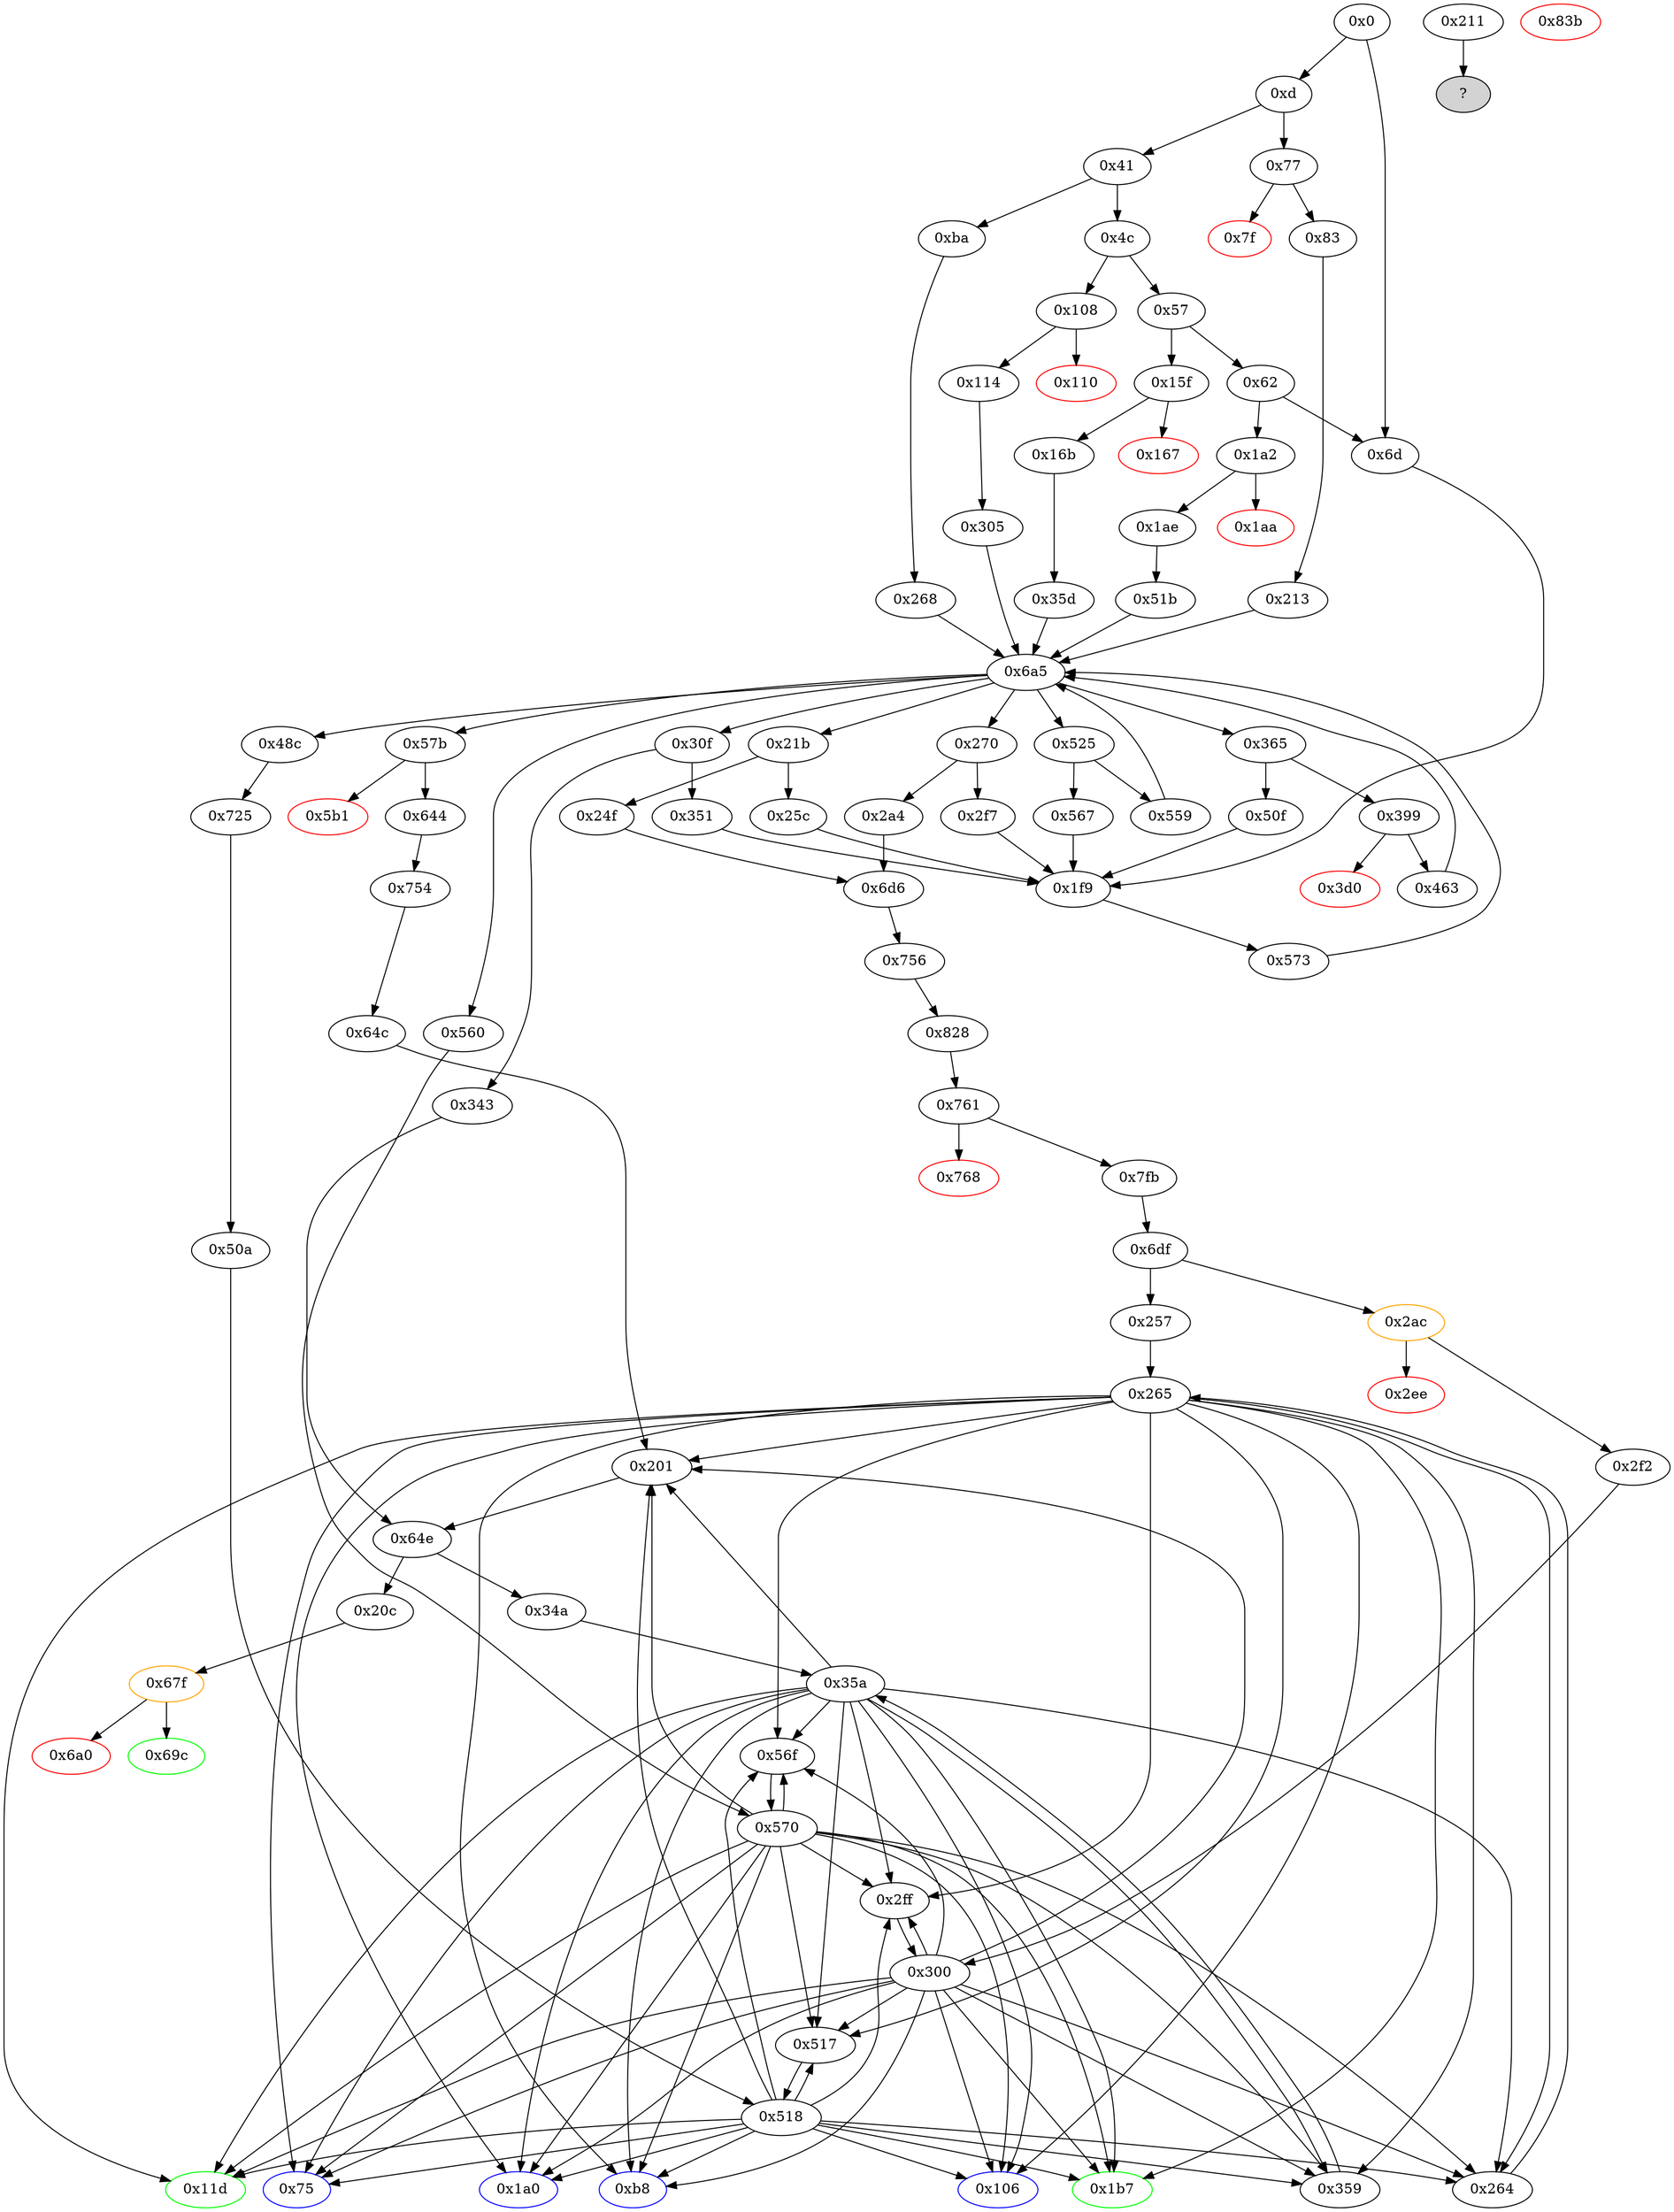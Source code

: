 strict digraph "" {
"0x2a4" [fillcolor=white, id="0x2a4", style=filled, tooltip="Block 0x2a4\n[0x2a4:0x2ab]\n---\nPredecessors: [0x270]\nSuccessors: [0x6d6]\n---\n0x2a4 PUSH2 0x2ac\n0x2a7 DUP4\n0x2a8 PUSH2 0x6d6\n0x2ab JUMP\n---\n0x2a4: V142 = 0x2ac\n0x2a8: V143 = 0x6d6\n0x2ab: JUMP 0x6d6\n---\nEntry stack: [V11, S6, S5, S4, S3, S2, S1, S0]\nStack pops: 3\nStack additions: [S2, S1, S0, 0x2ac, S2]\nExit stack: [V11, S6, S5, S4, S3, S2, S1, S0, 0x2ac, S2]\n\nDef sites:\nV11: {0xd.0x35}\nS6: {0xba.0xbb, 0xd.0x35}\nS5: {0xba.0xde, 0xd.0x35, 0xba.0xbb}\nS4: {0xba.0xbb, 0xba.0xf5, 0xba.0xde, 0x114.0x116, 0x16b.0x16d, 0xd.0x35, 0x1ae.0x1b0, 0x83.0x85}\nS3: {0x51b.0x51c, 0xba.0xbb, 0xba.0xde, 0xba.0xf1, 0xba.0xf5, 0x83.0x85, 0x114.0x116, 0x16b.0x16d, 0x16b.0x190, 0xd.0x35, 0x1ae.0x1b0, 0x83.0xa8, 0x305.0x306}\nS2: {0x51b.0x51c, 0x25c.0x25d, 0x351.0x352, 0x114.0x116, 0xd.0x35, 0x50f.0x510, 0x83.0x85, 0x83.0xa8, 0x305.0x306, 0xba.0xde, 0xba.0xf5, 0xba.0xf1, 0x2f7.0x2f8, 0x16b.0x16d, 0x16b.0x190, 0x6d.0x6e, 0x1ae.0x1b0, 0x567.0x568}\nS1: {0x51b.0x51c, 0x25c.0x25d, 0x351.0x352, 0x114.0x116, 0x50f.0x510, 0x83.0xa8, 0x83.0x85, 0x305.0x306, 0x1f9.0x1fa, 0xba.0xf5, 0xba.0xf1, 0x2f7.0x2f8, 0x16b.0x16d, 0x16b.0x190, 0x6d.0x6e, 0x1ae.0x1b0, 0x463.0x464, 0x567.0x568}\nS0: {0x1f9.0x1fa, 0x51b.0x51c, 0xba.0xf1, 0x16b.0x190, 0x463.0x464, 0x83.0xa8, 0x305.0x306}\n"];
"0x1aa" [color=red, fillcolor=white, id="0x1aa", style=filled, tooltip="Block 0x1aa\n[0x1aa:0x1ad]\n---\nPredecessors: [0x1a2]\nSuccessors: []\n---\n0x1aa PUSH1 0x0\n0x1ac DUP1\n0x1ad REVERT\n---\n0x1aa: V97 = 0x0\n0x1ad: REVERT 0x0 0x0\n---\nEntry stack: [V11, V94]\nStack pops: 0\nStack additions: []\nExit stack: [V11, V94]\n\nDef sites:\nV11: {0xd.0x35}\nV94: {0x1a2.0x1a3}\n"];
"0x16b" [fillcolor=white, id="0x16b", style=filled, tooltip="Block 0x16b\n[0x16b:0x19f]\n---\nPredecessors: [0x15f]\nSuccessors: [0x35d]\n---\n0x16b JUMPDEST\n0x16c POP\n0x16d PUSH2 0x1a0\n0x170 PUSH1 0x4\n0x172 DUP1\n0x173 CALLDATASIZE\n0x174 SUB\n0x175 DUP2\n0x176 ADD\n0x177 SWAP1\n0x178 DUP1\n0x179 DUP1\n0x17a CALLDATALOAD\n0x17b PUSH20 0xffffffffffffffffffffffffffffffffffffffff\n0x190 AND\n0x191 SWAP1\n0x192 PUSH1 0x20\n0x194 ADD\n0x195 SWAP1\n0x196 SWAP3\n0x197 SWAP2\n0x198 SWAP1\n0x199 POP\n0x19a POP\n0x19b POP\n0x19c PUSH2 0x35d\n0x19f JUMP\n---\n0x16b: JUMPDEST \n0x16d: V83 = 0x1a0\n0x170: V84 = 0x4\n0x173: V85 = CALLDATASIZE\n0x174: V86 = SUB V85 0x4\n0x176: V87 = ADD 0x4 V86\n0x17a: V88 = CALLDATALOAD 0x4\n0x17b: V89 = 0xffffffffffffffffffffffffffffffffffffffff\n0x190: V90 = AND 0xffffffffffffffffffffffffffffffffffffffff V88\n0x192: V91 = 0x20\n0x194: V92 = ADD 0x20 0x4\n0x19c: V93 = 0x35d\n0x19f: JUMP 0x35d\n---\nEntry stack: [V11, V79]\nStack pops: 1\nStack additions: [0x1a0, V90]\nExit stack: [V11, 0x1a0, V90]\n\nDef sites:\nV11: {0xd.0x35}\nV79: {0x15f.0x160}\n"];
"0x573" [fillcolor=white, id="0x573", style=filled, tooltip="Block 0x573\n[0x573:0x57a]\n---\nPredecessors: [0x1f9]\nSuccessors: [0x6a5]\n---\n0x573 JUMPDEST\n0x574 PUSH2 0x57b\n0x577 PUSH2 0x6a5\n0x57a JUMP\n---\n0x573: JUMPDEST \n0x574: V259 = 0x57b\n0x577: V260 = 0x6a5\n0x57a: JUMP 0x6a5\n---\nEntry stack: [V11, 0x106, S6, S5, S4, S3, S2, {0x75, 0x264, 0x2ff, 0x359, 0x517, 0x56f}, 0x201]\nStack pops: 0\nStack additions: [0x57b]\nExit stack: [V11, 0x106, S6, S5, S4, S3, S2, {0x75, 0x264, 0x2ff, 0x359, 0x517, 0x56f}, 0x201, 0x57b]\n\nDef sites:\nV11: {0xd.0x35}\n0x106: {0xba.0xbb}\nS6: {0xba.0xde, 0xd.0x35}\nS5: {0x16b.0x16d, 0xba.0xbb, 0xba.0xf5, 0xd.0x35, 0x1ae.0x1b0, 0x83.0x85, 0x114.0x116}\nS4: {0x51b.0x51c, 0xba.0xde, 0xba.0xf1, 0x16b.0x16d, 0x16b.0x190, 0xd.0x35, 0x83.0xa8, 0x305.0x306}\nS3: {0xba.0xf5, 0x25c.0x25d, 0x351.0x352, 0x114.0x116, 0x2f7.0x2f8, 0x16b.0x16d, 0x16b.0x190, 0x6d.0x6e, 0x50f.0x510, 0x1ae.0x1b0, 0x83.0x85, 0x567.0x568}\nS2: {0x1f9.0x1fa, 0x51b.0x51c, 0xba.0xf1, 0x83.0xa8, 0x16b.0x190, 0xd.0x35, 0x463.0x464, 0x305.0x306}\n{0x75, 0x264, 0x2ff, 0x359, 0x517, 0x56f}: {0x6d.0x6e, 0x25c.0x25d, 0x50f.0x510, 0x567.0x568, 0x351.0x352, 0x2f7.0x2f8}\n0x201: {0x1f9.0x1fa}\n"];
"0x51b" [fillcolor=white, id="0x51b", style=filled, tooltip="Block 0x51b\n[0x51b:0x524]\n---\nPredecessors: [0x1ae]\nSuccessors: [0x6a5]\n---\n0x51b JUMPDEST\n0x51c PUSH1 0x0\n0x51e PUSH2 0x525\n0x521 PUSH2 0x6a5\n0x524 JUMP\n---\n0x51b: JUMPDEST \n0x51c: V243 = 0x0\n0x51e: V244 = 0x525\n0x521: V245 = 0x6a5\n0x524: JUMP 0x6a5\n---\nEntry stack: [V11, 0x1b7]\nStack pops: 0\nStack additions: [0x0, 0x525]\nExit stack: [V11, 0x1b7, 0x0, 0x525]\n\nDef sites:\nV11: {0xd.0x35}\n0x1b7: {0x1ae.0x1b0}\n"];
"0x257" [fillcolor=white, id="0x257", style=filled, tooltip="Block 0x257\n[0x257:0x25b]\n---\nPredecessors: [0x6df]\nSuccessors: [0x265]\n---\n0x257 JUMPDEST\n0x258 PUSH2 0x265\n0x25b JUMP\n---\n0x257: JUMPDEST \n0x258: V129 = 0x265\n0x25b: JUMP 0x265\n---\nEntry stack: [V11, 0x106, S2, S1, S0]\nStack pops: 0\nStack additions: []\nExit stack: [V11, 0x106, S2, S1, S0]\n\nDef sites:\nV11: {0xd.0x35}\n0x106: {0xba.0xbb}\nS2: {0xba.0xde, 0xd.0x35}\nS1: {0x83.0x85, 0xba.0xf5}\nS0: {0x83.0xa8, 0xba.0xf1}\n"];
"0x167" [color=red, fillcolor=white, id="0x167", style=filled, tooltip="Block 0x167\n[0x167:0x16a]\n---\nPredecessors: [0x15f]\nSuccessors: []\n---\n0x167 PUSH1 0x0\n0x169 DUP1\n0x16a REVERT\n---\n0x167: V82 = 0x0\n0x16a: REVERT 0x0 0x0\n---\nEntry stack: [V11, V79]\nStack pops: 0\nStack additions: []\nExit stack: [V11, V79]\n\nDef sites:\nV11: {0xd.0x35}\nV79: {0x15f.0x160}\n"];
"0x11d" [color=green, fillcolor=white, id="0x11d", style=filled, tooltip="Block 0x11d\n[0x11d:0x15e]\n---\nPredecessors: [0x265, 0x300, 0x35a, 0x518, 0x570]\nSuccessors: []\n---\n0x11d JUMPDEST\n0x11e PUSH1 0x40\n0x120 MLOAD\n0x121 DUP1\n0x122 DUP3\n0x123 PUSH20 0xffffffffffffffffffffffffffffffffffffffff\n0x138 AND\n0x139 PUSH20 0xffffffffffffffffffffffffffffffffffffffff\n0x14e AND\n0x14f DUP2\n0x150 MSTORE\n0x151 PUSH1 0x20\n0x153 ADD\n0x154 SWAP2\n0x155 POP\n0x156 POP\n0x157 PUSH1 0x40\n0x159 MLOAD\n0x15a DUP1\n0x15b SWAP2\n0x15c SUB\n0x15d SWAP1\n0x15e RETURN\n---\n0x11d: JUMPDEST \n0x11e: V68 = 0x40\n0x120: V69 = M[0x40]\n0x123: V70 = 0xffffffffffffffffffffffffffffffffffffffff\n0x138: V71 = AND 0xffffffffffffffffffffffffffffffffffffffff S0\n0x139: V72 = 0xffffffffffffffffffffffffffffffffffffffff\n0x14e: V73 = AND 0xffffffffffffffffffffffffffffffffffffffff V71\n0x150: M[V69] = V73\n0x151: V74 = 0x20\n0x153: V75 = ADD 0x20 V69\n0x157: V76 = 0x40\n0x159: V77 = M[0x40]\n0x15c: V78 = SUB V75 V77\n0x15e: RETURN V77 V78\n---\nEntry stack: [V11, 0x106, S3, S2, S1, S0]\nStack pops: 1\nStack additions: []\nExit stack: [V11, 0x106, S3, S2, S1]\n\nDef sites:\nV11: {0xd.0x35}\n0x106: {0xba.0xbb}\nS3: {0xba.0xde, 0xd.0x35}\nS2: {0x16b.0x16d, 0xba.0xf5, 0xba.0xbb, 0xd.0x35, 0x1ae.0x1b0, 0x83.0x85, 0x114.0x116}\nS1: {0x51b.0x51c, 0xba.0xbb, 0xba.0xf1, 0xba.0xde, 0x16b.0x190, 0x16b.0x16d, 0xd.0x35, 0x83.0xa8, 0x305.0x306}\nS0: {0xba.0xde, 0x6a5_0x51b.0x6d0, 0x6a5_0x573.0x6d0, 0x6a5_0x463.0x6d0, 0x6a5_0x35d.0x6d0, 0x6a5_0x213.0x6d0, 0x6a5_0x268.0x6d0, 0x6a5_0x305.0x6d0, 0xd.0x35, 0x64e_0x201.0x679, 0x64e_0x343.0x679, 0x6a5_0x559.0x6d0}\n"];
"0xd" [fillcolor=white, id="0xd", style=filled, tooltip="Block 0xd\n[0xd:0x40]\n---\nPredecessors: [0x0]\nSuccessors: [0x41, 0x77]\n---\n0xd PUSH1 0x0\n0xf CALLDATALOAD\n0x10 PUSH29 0x100000000000000000000000000000000000000000000000000000000\n0x2e SWAP1\n0x2f DIV\n0x30 PUSH4 0xffffffff\n0x35 AND\n0x36 DUP1\n0x37 PUSH4 0x3659cfe6\n0x3c EQ\n0x3d PUSH2 0x77\n0x40 JUMPI\n---\n0xd: V6 = 0x0\n0xf: V7 = CALLDATALOAD 0x0\n0x10: V8 = 0x100000000000000000000000000000000000000000000000000000000\n0x2f: V9 = DIV V7 0x100000000000000000000000000000000000000000000000000000000\n0x30: V10 = 0xffffffff\n0x35: V11 = AND 0xffffffff V9\n0x37: V12 = 0x3659cfe6\n0x3c: V13 = EQ 0x3659cfe6 V11\n0x3d: V14 = 0x77\n0x40: JUMPI 0x77 V13\n---\nEntry stack: []\nStack pops: 0\nStack additions: [V11]\nExit stack: [V11]\n\nDef sites:\n"];
"0x201" [fillcolor=white, id="0x201", style=filled, tooltip="Block 0x201\n[0x201:0x20b]\n---\nPredecessors: [0x265, 0x300, 0x35a, 0x518, 0x570, 0x64c]\nSuccessors: [0x64e]\n---\n0x201 JUMPDEST\n0x202 PUSH2 0x211\n0x205 PUSH2 0x20c\n0x208 PUSH2 0x64e\n0x20b JUMP\n---\n0x201: JUMPDEST \n0x202: V113 = 0x211\n0x205: V114 = 0x20c\n0x208: V115 = 0x64e\n0x20b: JUMP 0x64e\n---\nEntry stack: [V11, 0x106, S3, S2, S1, S0]\nStack pops: 0\nStack additions: [0x211, 0x20c]\nExit stack: [V11, 0x106, S3, S2, S1, S0, 0x211, 0x20c]\n\nDef sites:\nV11: {0xd.0x35}\n0x106: {0xba.0xbb}\nS3: {0xba.0xde, 0xd.0x35}\nS2: {0x16b.0x16d, 0xba.0xf5, 0xba.0xbb, 0xd.0x35, 0x1ae.0x1b0, 0x83.0x85, 0x114.0x116}\nS1: {0x51b.0x51c, 0xba.0xbb, 0xba.0xf1, 0xba.0xde, 0x16b.0x190, 0x16b.0x16d, 0xd.0x35, 0x83.0xa8, 0x305.0x306}\nS0: {0x25c.0x25d, 0x6a5_0x573.0x6d0, 0x6a5_0x463.0x6d0, 0x6a5_0x35d.0x6d0, 0x6a5_0x213.0x6d0, 0x6a5_0x268.0x6d0, 0x6a5_0x305.0x6d0, 0x6a5_0x559.0x6d0, 0x351.0x352, 0x114.0x116, 0xd.0x35, 0x50f.0x510, 0x64e_0x201.0x679, 0x64e_0x343.0x679, 0x83.0x85, 0xba.0xde, 0xba.0xf5, 0x2f7.0x2f8, 0x16b.0x16d, 0x16b.0x190, 0x6d.0x6e, 0x1ae.0x1b0, 0x6a5_0x51b.0x6d0, 0x567.0x568}\n"];
"0x6a0" [color=red, fillcolor=white, id="0x6a0", style=filled, tooltip="Block 0x6a0\n[0x6a0:0x6a4]\n---\nPredecessors: [0x67f]\nSuccessors: []\n---\n0x6a0 JUMPDEST\n0x6a1 RETURNDATASIZE\n0x6a2 PUSH1 0x0\n0x6a4 REVERT\n---\n0x6a0: JUMPDEST \n0x6a1: V312 = RETURNDATASIZE\n0x6a2: V313 = 0x0\n0x6a4: REVERT 0x0 V312\n---\nEntry stack: [V11, 0x106, S7, S6, S5, S4, S3, V297, V304, V304]\nStack pops: 0\nStack additions: []\nExit stack: [V11, 0x106, S7, S6, S5, S4, S3, V297, V304, V304]\n\nDef sites:\nV11: {0xd.0x35}\n0x106: {0xba.0xbb}\nS7: {0xba.0xde, 0xd.0x35}\nS6: {0x16b.0x16d, 0xba.0xbb, 0xba.0xf5, 0xd.0x35, 0x1ae.0x1b0, 0x83.0x85, 0x114.0x116}\nS5: {0x51b.0x51c, 0xba.0xde, 0xba.0xf1, 0x16b.0x16d, 0x16b.0x190, 0xd.0x35, 0x83.0xa8, 0x305.0x306}\nS4: {0xba.0xf5, 0x25c.0x25d, 0x351.0x352, 0x114.0x116, 0x2f7.0x2f8, 0x16b.0x16d, 0x16b.0x190, 0xd.0x35, 0x6d.0x6e, 0x50f.0x510, 0x64e_0x343.0x679, 0x83.0x85, 0x6a5_0x559.0x6d0, 0x567.0x568, 0x1ae.0x1b0}\nS3: {0x1f9.0x1fa, 0x51b.0x51c, 0xba.0xf1, 0x83.0xa8, 0x16b.0x190, 0x201.0x202, 0x463.0x464, 0x305.0x306}\nV297: {0x64e.0x679}\nV304: {0x67f.0x68d}\nV304: {0x67f.0x68d}\n"];
"?" [style=filled];
"0x1f9" [fillcolor=white, id="0x1f9", style=filled, tooltip="Block 0x1f9\n[0x1f9:0x200]\n---\nPredecessors: [0x6d, 0x25c, 0x2f7, 0x351, 0x50f, 0x567]\nSuccessors: [0x573]\n---\n0x1f9 JUMPDEST\n0x1fa PUSH2 0x201\n0x1fd PUSH2 0x573\n0x200 JUMP\n---\n0x1f9: JUMPDEST \n0x1fa: V111 = 0x201\n0x1fd: V112 = 0x573\n0x200: JUMP 0x573\n---\nEntry stack: [V11, 0x106, S5, S4, S3, S2, S1, {0x75, 0x264, 0x2ff, 0x359, 0x517, 0x56f}]\nStack pops: 0\nStack additions: [0x201]\nExit stack: [V11, 0x106, S5, S4, S3, S2, S1, {0x75, 0x264, 0x2ff, 0x359, 0x517, 0x56f}, 0x201]\n\nDef sites:\nV11: {0xd.0x35}\n0x106: {0xba.0xbb}\nS5: {0xba.0xde, 0xd.0x35}\nS4: {0x16b.0x16d, 0xba.0xbb, 0xba.0xf5, 0xd.0x35, 0x1ae.0x1b0, 0x83.0x85, 0x114.0x116}\nS3: {0x51b.0x51c, 0xba.0xde, 0xba.0xf1, 0x16b.0x16d, 0x16b.0x190, 0xd.0x35, 0x83.0xa8, 0x305.0x306}\nS2: {0xba.0xf5, 0x25c.0x25d, 0x351.0x352, 0x114.0x116, 0x2f7.0x2f8, 0x16b.0x16d, 0x16b.0x190, 0x6d.0x6e, 0x50f.0x510, 0x1ae.0x1b0, 0x83.0x85, 0x567.0x568}\nS1: {0x1f9.0x1fa, 0x51b.0x51c, 0xba.0xf1, 0x83.0xa8, 0x16b.0x190, 0xd.0x35, 0x463.0x464, 0x305.0x306}\n{0x75, 0x264, 0x2ff, 0x359, 0x517, 0x56f}: {0x6d.0x6e, 0x25c.0x25d, 0x50f.0x510, 0x567.0x568, 0x351.0x352, 0x2f7.0x2f8}\n"];
"0x2f7" [fillcolor=white, id="0x2f7", style=filled, tooltip="Block 0x2f7\n[0x2f7:0x2fe]\n---\nPredecessors: [0x270]\nSuccessors: [0x1f9]\n---\n0x2f7 JUMPDEST\n0x2f8 PUSH2 0x2ff\n0x2fb PUSH2 0x1f9\n0x2fe JUMP\n---\n0x2f7: JUMPDEST \n0x2f8: V160 = 0x2ff\n0x2fb: V161 = 0x1f9\n0x2fe: JUMP 0x1f9\n---\nEntry stack: [V11, S6, S5, S4, S3, S2, S1, S0]\nStack pops: 0\nStack additions: [0x2ff]\nExit stack: [V11, S6, S5, S4, S3, S2, S1, S0, 0x2ff]\n\nDef sites:\nV11: {0xd.0x35}\nS6: {0xba.0xbb, 0xd.0x35}\nS5: {0xba.0xde, 0xd.0x35, 0xba.0xbb}\nS4: {0xba.0xbb, 0xba.0xf5, 0xba.0xde, 0x114.0x116, 0x16b.0x16d, 0xd.0x35, 0x1ae.0x1b0, 0x83.0x85}\nS3: {0x51b.0x51c, 0xba.0xbb, 0xba.0xde, 0xba.0xf1, 0xba.0xf5, 0x83.0x85, 0x114.0x116, 0x16b.0x16d, 0x16b.0x190, 0xd.0x35, 0x1ae.0x1b0, 0x83.0xa8, 0x305.0x306}\nS2: {0x51b.0x51c, 0x25c.0x25d, 0x351.0x352, 0x114.0x116, 0xd.0x35, 0x50f.0x510, 0x83.0x85, 0x83.0xa8, 0x305.0x306, 0xba.0xde, 0xba.0xf5, 0xba.0xf1, 0x2f7.0x2f8, 0x16b.0x16d, 0x16b.0x190, 0x6d.0x6e, 0x1ae.0x1b0, 0x567.0x568}\nS1: {0x51b.0x51c, 0x25c.0x25d, 0x351.0x352, 0x114.0x116, 0x50f.0x510, 0x83.0xa8, 0x83.0x85, 0x305.0x306, 0x1f9.0x1fa, 0xba.0xf5, 0xba.0xf1, 0x2f7.0x2f8, 0x16b.0x16d, 0x16b.0x190, 0x6d.0x6e, 0x1ae.0x1b0, 0x463.0x464, 0x567.0x568}\nS0: {0x1f9.0x1fa, 0x51b.0x51c, 0xba.0xf1, 0x16b.0x190, 0x463.0x464, 0x83.0xa8, 0x305.0x306}\n"];
"0x34a" [fillcolor=white, id="0x34a", style=filled, tooltip="Block 0x34a\n[0x34a:0x350]\n---\nPredecessors: [0x64e]\nSuccessors: [0x35a]\n---\n0x34a JUMPDEST\n0x34b SWAP1\n0x34c POP\n0x34d PUSH2 0x35a\n0x350 JUMP\n---\n0x34a: JUMPDEST \n0x34d: V175 = 0x35a\n0x350: JUMP 0x35a\n---\nEntry stack: [V11, 0x106, S5, S4, S3, S2, S1, V297]\nStack pops: 2\nStack additions: [S0]\nExit stack: [V11, 0x106, S5, S4, S3, S2, V297]\n\nDef sites:\nV11: {0xd.0x35}\n0x106: {0xba.0xbb}\nS5: {0xba.0xde, 0xd.0x35}\nS4: {0x16b.0x16d, 0xba.0xbb, 0xba.0xf5, 0xd.0x35, 0x1ae.0x1b0, 0x83.0x85, 0x114.0x116}\nS3: {0x51b.0x51c, 0xba.0xde, 0xba.0xf1, 0x16b.0x16d, 0x16b.0x190, 0xd.0x35, 0x83.0xa8, 0x305.0x306}\nS2: {0xba.0xf5, 0x25c.0x25d, 0x351.0x352, 0x114.0x116, 0x2f7.0x2f8, 0x16b.0x16d, 0x16b.0x190, 0xd.0x35, 0x6d.0x6e, 0x50f.0x510, 0x64e_0x343.0x679, 0x83.0x85, 0x6a5_0x559.0x6d0, 0x567.0x568, 0x1ae.0x1b0}\nS1: {0x1f9.0x1fa, 0x51b.0x51c, 0xba.0xf1, 0x83.0xa8, 0x16b.0x190, 0x201.0x202, 0x463.0x464, 0x305.0x306}\nV297: {0x64e.0x679}\n"];
"0x2f2" [fillcolor=white, id="0x2f2", style=filled, tooltip="Block 0x2f2\n[0x2f2:0x2f6]\n---\nPredecessors: [0x2ac]\nSuccessors: [0x300]\n---\n0x2f2 JUMPDEST\n0x2f3 PUSH2 0x300\n0x2f6 JUMP\n---\n0x2f2: JUMPDEST \n0x2f3: V159 = 0x300\n0x2f6: JUMP 0x300\n---\nEntry stack: [V11, 0x106, S2, S1, S0]\nStack pops: 0\nStack additions: []\nExit stack: [V11, 0x106, S2, S1, S0]\n\nDef sites:\nV11: {0xd.0x35}\n0x106: {0xba.0xbb}\nS2: {0xba.0xde, 0xd.0x35}\nS1: {0x83.0x85, 0xba.0xf5}\nS0: {0x83.0xa8, 0xba.0xf1}\n"];
"0x365" [fillcolor=white, id="0x365", style=filled, tooltip="Block 0x365\n[0x365:0x398]\n---\nPredecessors: [0x6a5]\nSuccessors: [0x399, 0x50f]\n---\n0x365 JUMPDEST\n0x366 PUSH20 0xffffffffffffffffffffffffffffffffffffffff\n0x37b AND\n0x37c CALLER\n0x37d PUSH20 0xffffffffffffffffffffffffffffffffffffffff\n0x392 AND\n0x393 EQ\n0x394 ISZERO\n0x395 PUSH2 0x50f\n0x398 JUMPI\n---\n0x365: JUMPDEST \n0x366: V180 = 0xffffffffffffffffffffffffffffffffffffffff\n0x37b: V181 = AND 0xffffffffffffffffffffffffffffffffffffffff V318\n0x37c: V182 = CALLER\n0x37d: V183 = 0xffffffffffffffffffffffffffffffffffffffff\n0x392: V184 = AND 0xffffffffffffffffffffffffffffffffffffffff V182\n0x393: V185 = EQ V184 V181\n0x394: V186 = ISZERO V185\n0x395: V187 = 0x50f\n0x398: JUMPI 0x50f V186\n---\nEntry stack: [V11, S7, S6, S5, S4, S3, S2, S1, V318]\nStack pops: 1\nStack additions: []\nExit stack: [V11, S7, S6, S5, S4, S3, S2, S1]\n\nDef sites:\nV11: {0xd.0x35}\nS7: {0xba.0xbb, 0xd.0x35}\nS6: {0xba.0xde, 0xd.0x35, 0xba.0xbb}\nS5: {0xba.0xbb, 0xba.0xf5, 0xba.0xde, 0x114.0x116, 0x16b.0x16d, 0xd.0x35, 0x1ae.0x1b0, 0x83.0x85}\nS4: {0x51b.0x51c, 0xba.0xbb, 0xba.0xde, 0xba.0xf1, 0xba.0xf5, 0x83.0x85, 0x114.0x116, 0x16b.0x16d, 0x16b.0x190, 0xd.0x35, 0x1ae.0x1b0, 0x83.0xa8, 0x305.0x306}\nS3: {0x51b.0x51c, 0x25c.0x25d, 0x351.0x352, 0x114.0x116, 0xd.0x35, 0x50f.0x510, 0x83.0x85, 0x83.0xa8, 0x305.0x306, 0xba.0xde, 0xba.0xf5, 0xba.0xf1, 0x2f7.0x2f8, 0x16b.0x16d, 0x16b.0x190, 0x6d.0x6e, 0x1ae.0x1b0, 0x567.0x568}\nS2: {0x51b.0x51c, 0x25c.0x25d, 0x351.0x352, 0x114.0x116, 0x50f.0x510, 0x83.0xa8, 0x83.0x85, 0x305.0x306, 0x1f9.0x1fa, 0xba.0xf5, 0xba.0xf1, 0x2f7.0x2f8, 0x16b.0x16d, 0x16b.0x190, 0x6d.0x6e, 0x1ae.0x1b0, 0x463.0x464, 0x567.0x568}\nS1: {0x1f9.0x1fa, 0x51b.0x51c, 0xba.0xf1, 0x16b.0x190, 0x463.0x464, 0x83.0xa8, 0x305.0x306}\nV318: {0x6a5.0x6d0}\n"];
"0x64c" [fillcolor=white, id="0x64c", style=filled, tooltip="Block 0x64c\n[0x64c:0x64d]\n---\nPredecessors: [0x754]\nSuccessors: [0x201]\n---\n0x64c JUMPDEST\n0x64d JUMP\n---\n0x64c: JUMPDEST \n0x64d: JUMP S0\n---\nEntry stack: [V11, 0x106, S4, S3, S2, S1, S0]\nStack pops: 1\nStack additions: []\nExit stack: [V11, 0x106, S4, S3, S2, S1]\n\nDef sites:\nV11: {0xd.0x35}\n0x106: {0xba.0xbb}\nS4: {0xba.0xde, 0xd.0x35}\nS3: {0x16b.0x16d, 0xba.0xbb, 0xd.0x35, 0xba.0xf5, 0x1ae.0x1b0, 0x83.0x85, 0x114.0x116}\nS2: {0x51b.0x51c, 0xba.0xde, 0xba.0xf1, 0x16b.0x16d, 0x16b.0x190, 0xd.0x35, 0x83.0xa8, 0x305.0x306}\nS1: {0xba.0xf5, 0x25c.0x25d, 0x351.0x352, 0x114.0x116, 0x2f7.0x2f8, 0x16b.0x16d, 0x16b.0x190, 0x6d.0x6e, 0x50f.0x510, 0x1ae.0x1b0, 0x83.0x85, 0x567.0x568}\nS0: {0x1f9.0x1fa, 0x16b.0x190, 0xba.0xf1, 0x51b.0x51c, 0x463.0x464, 0x83.0xa8, 0x305.0x306}\n"];
"0x69c" [color=green, fillcolor=white, id="0x69c", style=filled, tooltip="Block 0x69c\n[0x69c:0x69f]\n---\nPredecessors: [0x67f]\nSuccessors: []\n---\n0x69c RETURNDATASIZE\n0x69d PUSH1 0x0\n0x69f RETURN\n---\n0x69c: V310 = RETURNDATASIZE\n0x69d: V311 = 0x0\n0x69f: RETURN 0x0 V310\n---\nEntry stack: [V11, 0x106, S7, S6, S5, S4, S3, V297, V304, V304]\nStack pops: 0\nStack additions: []\nExit stack: [V11, 0x106, S7, S6, S5, S4, S3, V297, V304, V304]\n\nDef sites:\nV11: {0xd.0x35}\n0x106: {0xba.0xbb}\nS7: {0xba.0xde, 0xd.0x35}\nS6: {0x16b.0x16d, 0xba.0xbb, 0xba.0xf5, 0xd.0x35, 0x1ae.0x1b0, 0x83.0x85, 0x114.0x116}\nS5: {0x51b.0x51c, 0xba.0xde, 0xba.0xf1, 0x16b.0x16d, 0x16b.0x190, 0xd.0x35, 0x83.0xa8, 0x305.0x306}\nS4: {0xba.0xf5, 0x25c.0x25d, 0x351.0x352, 0x114.0x116, 0x2f7.0x2f8, 0x16b.0x16d, 0x16b.0x190, 0xd.0x35, 0x6d.0x6e, 0x50f.0x510, 0x64e_0x343.0x679, 0x83.0x85, 0x6a5_0x559.0x6d0, 0x567.0x568, 0x1ae.0x1b0}\nS3: {0x1f9.0x1fa, 0x51b.0x51c, 0xba.0xf1, 0x83.0xa8, 0x16b.0x190, 0x201.0x202, 0x463.0x464, 0x305.0x306}\nV297: {0x64e.0x679}\nV304: {0x67f.0x68d}\nV304: {0x67f.0x68d}\n"];
"0x761" [fillcolor=white, id="0x761", style=filled, tooltip="Block 0x761\n[0x761:0x767]\n---\nPredecessors: [0x828]\nSuccessors: [0x768, 0x7fb]\n---\n0x761 JUMPDEST\n0x762 ISZERO\n0x763 ISZERO\n0x764 PUSH2 0x7fb\n0x767 JUMPI\n---\n0x761: JUMPDEST \n0x762: V336 = ISZERO V365\n0x763: V337 = ISZERO V336\n0x764: V338 = 0x7fb\n0x767: JUMPI 0x7fb V337\n---\nEntry stack: [V11, 0x106, S8, S7, S6, {0x257, 0x2ac}, S4, 0x6df, S2, 0x0, V365]\nStack pops: 1\nStack additions: []\nExit stack: [V11, 0x106, S8, S7, S6, {0x257, 0x2ac}, S4, 0x6df, S2, 0x0]\n\nDef sites:\nV11: {0xd.0x35}\n0x106: {0xba.0xbb}\nS8: {0xba.0xde, 0xd.0x35}\nS7: {0x83.0x85, 0xba.0xf5}\nS6: {0x83.0xa8, 0xba.0xf1}\n{0x257, 0x2ac}: {0x2a4.0x2a4, 0x24f.0x24f}\nS4: {0x83.0xa8, 0xba.0xde}\n0x6df: {0x6d6_0x24f.0x6d7, 0x6d6_0x2a4.0x6d7}\nS2: {0x83.0xa8, 0xba.0xde}\n0x0: {0x756_0x24f.0x757, 0x756_0x2a4.0x757}\nV365: {0x828.0x833}\n"];
"0x305" [fillcolor=white, id="0x305", style=filled, tooltip="Block 0x305\n[0x305:0x30e]\n---\nPredecessors: [0x114]\nSuccessors: [0x6a5]\n---\n0x305 JUMPDEST\n0x306 PUSH1 0x0\n0x308 PUSH2 0x30f\n0x30b PUSH2 0x6a5\n0x30e JUMP\n---\n0x305: JUMPDEST \n0x306: V162 = 0x0\n0x308: V163 = 0x30f\n0x30b: V164 = 0x6a5\n0x30e: JUMP 0x6a5\n---\nEntry stack: [V11, 0x11d]\nStack pops: 0\nStack additions: [0x0, 0x30f]\nExit stack: [V11, 0x11d, 0x0, 0x30f]\n\nDef sites:\nV11: {0xd.0x35}\n0x11d: {0x114.0x116}\n"];
"0x3d0" [color=red, fillcolor=white, id="0x3d0", style=filled, tooltip="Block 0x3d0\n[0x3d0:0x462]\n---\nPredecessors: [0x399]\nSuccessors: []\n---\n0x3d0 PUSH1 0x40\n0x3d2 MLOAD\n0x3d3 PUSH32 0x8c379a000000000000000000000000000000000000000000000000000000000\n0x3f4 DUP2\n0x3f5 MSTORE\n0x3f6 PUSH1 0x4\n0x3f8 ADD\n0x3f9 DUP1\n0x3fa DUP1\n0x3fb PUSH1 0x20\n0x3fd ADD\n0x3fe DUP3\n0x3ff DUP2\n0x400 SUB\n0x401 DUP3\n0x402 MSTORE\n0x403 PUSH1 0x36\n0x405 DUP2\n0x406 MSTORE\n0x407 PUSH1 0x20\n0x409 ADD\n0x40a DUP1\n0x40b PUSH32 0x43616e6e6f74206368616e6765207468652061646d696e206f6620612070726f\n0x42c DUP2\n0x42d MSTORE\n0x42e PUSH1 0x20\n0x430 ADD\n0x431 PUSH32 0x787920746f20746865207a65726f206164647265737300000000000000000000\n0x452 DUP2\n0x453 MSTORE\n0x454 POP\n0x455 PUSH1 0x40\n0x457 ADD\n0x458 SWAP2\n0x459 POP\n0x45a POP\n0x45b PUSH1 0x40\n0x45d MLOAD\n0x45e DUP1\n0x45f SWAP2\n0x460 SUB\n0x461 SWAP1\n0x462 REVERT\n---\n0x3d0: V198 = 0x40\n0x3d2: V199 = M[0x40]\n0x3d3: V200 = 0x8c379a000000000000000000000000000000000000000000000000000000000\n0x3f5: M[V199] = 0x8c379a000000000000000000000000000000000000000000000000000000000\n0x3f6: V201 = 0x4\n0x3f8: V202 = ADD 0x4 V199\n0x3fb: V203 = 0x20\n0x3fd: V204 = ADD 0x20 V202\n0x400: V205 = SUB V204 V202\n0x402: M[V202] = V205\n0x403: V206 = 0x36\n0x406: M[V204] = 0x36\n0x407: V207 = 0x20\n0x409: V208 = ADD 0x20 V204\n0x40b: V209 = 0x43616e6e6f74206368616e6765207468652061646d696e206f6620612070726f\n0x42d: M[V208] = 0x43616e6e6f74206368616e6765207468652061646d696e206f6620612070726f\n0x42e: V210 = 0x20\n0x430: V211 = ADD 0x20 V208\n0x431: V212 = 0x787920746f20746865207a65726f206164647265737300000000000000000000\n0x453: M[V211] = 0x787920746f20746865207a65726f206164647265737300000000000000000000\n0x455: V213 = 0x40\n0x457: V214 = ADD 0x40 V208\n0x45b: V215 = 0x40\n0x45d: V216 = M[0x40]\n0x460: V217 = SUB V214 V216\n0x462: REVERT V216 V217\n---\nEntry stack: [V11, S6, S5, S4, S3, S2, S1, S0]\nStack pops: 0\nStack additions: []\nExit stack: [V11, S6, S5, S4, S3, S2, S1, S0]\n\nDef sites:\nV11: {0xd.0x35}\nS6: {0xba.0xbb, 0xd.0x35}\nS5: {0xba.0xde, 0xd.0x35, 0xba.0xbb}\nS4: {0xba.0xbb, 0xba.0xf5, 0xba.0xde, 0x114.0x116, 0x16b.0x16d, 0xd.0x35, 0x1ae.0x1b0, 0x83.0x85}\nS3: {0x51b.0x51c, 0xba.0xbb, 0xba.0xde, 0xba.0xf1, 0xba.0xf5, 0x83.0x85, 0x114.0x116, 0x16b.0x16d, 0x16b.0x190, 0xd.0x35, 0x1ae.0x1b0, 0x83.0xa8, 0x305.0x306}\nS2: {0x51b.0x51c, 0x25c.0x25d, 0x351.0x352, 0x114.0x116, 0xd.0x35, 0x50f.0x510, 0x83.0x85, 0x83.0xa8, 0x305.0x306, 0xba.0xde, 0xba.0xf5, 0xba.0xf1, 0x2f7.0x2f8, 0x16b.0x16d, 0x16b.0x190, 0x6d.0x6e, 0x1ae.0x1b0, 0x567.0x568}\nS1: {0x51b.0x51c, 0x25c.0x25d, 0x351.0x352, 0x114.0x116, 0x50f.0x510, 0x83.0xa8, 0x83.0x85, 0x305.0x306, 0x1f9.0x1fa, 0xba.0xf5, 0xba.0xf1, 0x2f7.0x2f8, 0x16b.0x16d, 0x16b.0x190, 0x6d.0x6e, 0x1ae.0x1b0, 0x463.0x464, 0x567.0x568}\nS0: {0x1f9.0x1fa, 0x51b.0x51c, 0xba.0xf1, 0x16b.0x190, 0x463.0x464, 0x83.0xa8, 0x305.0x306}\n"];
"0x213" [fillcolor=white, id="0x213", style=filled, tooltip="Block 0x213\n[0x213:0x21a]\n---\nPredecessors: [0x83]\nSuccessors: [0x6a5]\n---\n0x213 JUMPDEST\n0x214 PUSH2 0x21b\n0x217 PUSH2 0x6a5\n0x21a JUMP\n---\n0x213: JUMPDEST \n0x214: V117 = 0x21b\n0x217: V118 = 0x6a5\n0x21a: JUMP 0x6a5\n---\nEntry stack: [V11, 0xb8, V40]\nStack pops: 0\nStack additions: [0x21b]\nExit stack: [V11, 0xb8, V40, 0x21b]\n\nDef sites:\nV11: {0xd.0x35}\n0xb8: {0x83.0x85}\nV40: {0x83.0xa8}\n"];
"0x7f" [color=red, fillcolor=white, id="0x7f", style=filled, tooltip="Block 0x7f\n[0x7f:0x82]\n---\nPredecessors: [0x77]\nSuccessors: []\n---\n0x7f PUSH1 0x0\n0x81 DUP1\n0x82 REVERT\n---\n0x7f: V32 = 0x0\n0x82: REVERT 0x0 0x0\n---\nEntry stack: [V11, V29]\nStack pops: 0\nStack additions: []\nExit stack: [V11, V29]\n\nDef sites:\nV11: {0xd.0x35}\nV29: {0x77.0x78}\n"];
"0x56f" [fillcolor=white, id="0x56f", style=filled, tooltip="Block 0x56f\n[0x56f:0x56f]\n---\nPredecessors: [0x265, 0x300, 0x35a, 0x518, 0x570]\nSuccessors: [0x570]\n---\n0x56f JUMPDEST\n---\n0x56f: JUMPDEST \n---\nEntry stack: [V11, 0x106, S3, S2, S1, S0]\nStack pops: 0\nStack additions: []\nExit stack: [V11, 0x106, S3, S2, S1, S0]\n\nDef sites:\nV11: {0xd.0x35}\n0x106: {0xba.0xbb}\nS3: {0xba.0xde, 0xd.0x35}\nS2: {0x16b.0x16d, 0xba.0xf5, 0xba.0xbb, 0xd.0x35, 0x1ae.0x1b0, 0x83.0x85, 0x114.0x116}\nS1: {0x51b.0x51c, 0xba.0xbb, 0xba.0xf1, 0xba.0xde, 0x16b.0x190, 0x16b.0x16d, 0xd.0x35, 0x83.0xa8, 0x305.0x306}\nS0: {0xba.0xde, 0x6a5_0x51b.0x6d0, 0x6a5_0x573.0x6d0, 0x6a5_0x463.0x6d0, 0x6a5_0x35d.0x6d0, 0x6a5_0x213.0x6d0, 0x6a5_0x268.0x6d0, 0x6a5_0x305.0x6d0, 0xd.0x35, 0x64e_0x201.0x679, 0x64e_0x343.0x679, 0x6a5_0x559.0x6d0}\n"];
"0x264" [fillcolor=white, id="0x264", style=filled, tooltip="Block 0x264\n[0x264:0x264]\n---\nPredecessors: [0x265, 0x300, 0x35a, 0x518, 0x570]\nSuccessors: [0x265]\n---\n0x264 JUMPDEST\n---\n0x264: JUMPDEST \n---\nEntry stack: [V11, 0x106, S3, S2, S1, S0]\nStack pops: 0\nStack additions: []\nExit stack: [V11, 0x106, S3, S2, S1, S0]\n\nDef sites:\nV11: {0xd.0x35}\n0x106: {0xba.0xbb}\nS3: {0xba.0xde, 0xd.0x35}\nS2: {0x16b.0x16d, 0xba.0xf5, 0xba.0xbb, 0xd.0x35, 0x1ae.0x1b0, 0x83.0x85, 0x114.0x116}\nS1: {0x51b.0x51c, 0xba.0xbb, 0xba.0xf1, 0xba.0xde, 0x16b.0x190, 0x16b.0x16d, 0xd.0x35, 0x83.0xa8, 0x305.0x306}\nS0: {0xba.0xde, 0x6a5_0x51b.0x6d0, 0x6a5_0x573.0x6d0, 0x6a5_0x463.0x6d0, 0x6a5_0x35d.0x6d0, 0x6a5_0x213.0x6d0, 0x6a5_0x268.0x6d0, 0x6a5_0x305.0x6d0, 0xd.0x35, 0x64e_0x201.0x679, 0x64e_0x343.0x679, 0x6a5_0x559.0x6d0}\n"];
"0x20c" [fillcolor=white, id="0x20c", style=filled, tooltip="Block 0x20c\n[0x20c:0x210]\n---\nPredecessors: [0x64e]\nSuccessors: [0x67f]\n---\n0x20c JUMPDEST\n0x20d PUSH2 0x67f\n0x210 JUMP\n---\n0x20c: JUMPDEST \n0x20d: V116 = 0x67f\n0x210: JUMP 0x67f\n---\nEntry stack: [V11, 0x106, S5, S4, S3, S2, S1, V297]\nStack pops: 0\nStack additions: []\nExit stack: [V11, 0x106, S5, S4, S3, S2, S1, V297]\n\nDef sites:\nV11: {0xd.0x35}\n0x106: {0xba.0xbb}\nS5: {0xba.0xde, 0xd.0x35}\nS4: {0x16b.0x16d, 0xba.0xbb, 0xba.0xf5, 0xd.0x35, 0x1ae.0x1b0, 0x83.0x85, 0x114.0x116}\nS3: {0x51b.0x51c, 0xba.0xde, 0xba.0xf1, 0x16b.0x16d, 0x16b.0x190, 0xd.0x35, 0x83.0xa8, 0x305.0x306}\nS2: {0xba.0xf5, 0x25c.0x25d, 0x351.0x352, 0x114.0x116, 0x2f7.0x2f8, 0x16b.0x16d, 0x16b.0x190, 0xd.0x35, 0x6d.0x6e, 0x50f.0x510, 0x64e_0x343.0x679, 0x83.0x85, 0x6a5_0x559.0x6d0, 0x567.0x568, 0x1ae.0x1b0}\nS1: {0x1f9.0x1fa, 0x51b.0x51c, 0xba.0xf1, 0x83.0xa8, 0x16b.0x190, 0x201.0x202, 0x463.0x464, 0x305.0x306}\nV297: {0x64e.0x679}\n"];
"0x83b" [color=red, fillcolor=white, id="0x83b", style=filled, tooltip="Block 0x83b\n[0x83b:0x866]\n---\nPredecessors: []\nSuccessors: []\n---\n0x83b STOP\n0x83c LOG1\n0x83d PUSH6 0x627a7a723058\n0x844 SHA3\n0x845 SWAP12\n0x846 DUP9\n0x847 MISSING 0xdd\n0x848 MISSING 0xef\n0x849 PUSH23 0xda80b14b4c7252dfcbbda02909661e89c90b83564d9746\n0x861 MISSING 0xdd\n0x862 MISSING 0xa5\n0x863 MISSING 0xac\n0x864 MISSING 0xcb\n0x865 STOP\n0x866 MISSING 0x29\n---\n0x83b: STOP \n0x83c: LOG S0 S1 S2\n0x83d: V366 = 0x627a7a723058\n0x844: V367 = SHA3 0x627a7a723058 S3\n0x847: MISSING 0xdd\n0x848: MISSING 0xef\n0x849: V368 = 0xda80b14b4c7252dfcbbda02909661e89c90b83564d9746\n0x861: MISSING 0xdd\n0x862: MISSING 0xa5\n0x863: MISSING 0xac\n0x864: MISSING 0xcb\n0x865: STOP \n0x866: MISSING 0x29\n---\nEntry stack: []\nStack pops: 0\nStack additions: [S11, S15, S4, S5, S6, S7, S8, S9, S10, S11, S12, S13, S14, V367, 0xda80b14b4c7252dfcbbda02909661e89c90b83564d9746]\nExit stack: []\n\nDef sites:\n"];
"0x6d" [fillcolor=white, id="0x6d", style=filled, tooltip="Block 0x6d\n[0x6d:0x74]\n---\nPredecessors: [0x0, 0x62]\nSuccessors: [0x1f9]\n---\n0x6d JUMPDEST\n0x6e PUSH2 0x75\n0x71 PUSH2 0x1f9\n0x74 JUMP\n---\n0x6d: JUMPDEST \n0x6e: V27 = 0x75\n0x71: V28 = 0x1f9\n0x74: JUMP 0x1f9\n---\nEntry stack: [V11]\nStack pops: 0\nStack additions: [0x75]\nExit stack: [V11, 0x75]\n\nDef sites:\nV11: {0xd.0x35}\n"];
"0x75" [color=blue, fillcolor=white, id="0x75", style=filled, tooltip="Block 0x75\n[0x75:0x76]\n---\nPredecessors: [0x265, 0x300, 0x35a, 0x518, 0x570]\nSuccessors: []\n---\n0x75 JUMPDEST\n0x76 STOP\n---\n0x75: JUMPDEST \n0x76: STOP \n---\nEntry stack: [V11, 0x106, S3, S2, S1, S0]\nStack pops: 0\nStack additions: []\nExit stack: [V11, 0x106, S3, S2, S1, S0]\n\nDef sites:\nV11: {0xd.0x35}\n0x106: {0xba.0xbb}\nS3: {0xba.0xde, 0xd.0x35}\nS2: {0x16b.0x16d, 0xba.0xf5, 0xba.0xbb, 0xd.0x35, 0x1ae.0x1b0, 0x83.0x85, 0x114.0x116}\nS1: {0x51b.0x51c, 0xba.0xbb, 0xba.0xf1, 0xba.0xde, 0x16b.0x190, 0x16b.0x16d, 0xd.0x35, 0x83.0xa8, 0x305.0x306}\nS0: {0xba.0xde, 0x6a5_0x51b.0x6d0, 0x6a5_0x573.0x6d0, 0x6a5_0x463.0x6d0, 0x6a5_0x35d.0x6d0, 0x6a5_0x213.0x6d0, 0x6a5_0x268.0x6d0, 0x6a5_0x305.0x6d0, 0xd.0x35, 0x64e_0x201.0x679, 0x64e_0x343.0x679, 0x6a5_0x559.0x6d0}\n"];
"0x300" [fillcolor=white, id="0x300", style=filled, tooltip="Block 0x300\n[0x300:0x304]\n---\nPredecessors: [0x2f2, 0x2ff]\nSuccessors: [0x75, 0xb8, 0x106, 0x11d, 0x1a0, 0x1b7, 0x201, 0x264, 0x2ff, 0x359, 0x517, 0x56f]\n---\n0x300 JUMPDEST\n0x301 POP\n0x302 POP\n0x303 POP\n0x304 JUMP\n---\n0x300: JUMPDEST \n0x304: JUMP S3\n---\nEntry stack: [V11, S4, S3, S2, S1, S0]\nStack pops: 4\nStack additions: []\nExit stack: [V11, S4]\n\nDef sites:\nV11: {0xd.0x35}\nS4: {0xba.0xbb, 0xd.0x35}\nS3: {0xba.0xbb, 0xd.0x35, 0xba.0xde}\nS2: {0xba.0xde, 0xba.0xf5, 0xba.0xbb, 0x114.0x116, 0x16b.0x16d, 0xd.0x35, 0x1ae.0x1b0, 0x83.0x85}\nS1: {0x51b.0x51c, 0xba.0xf5, 0xba.0xbb, 0xba.0xf1, 0xba.0xde, 0x83.0xa8, 0x16b.0x190, 0x16b.0x16d, 0xd.0x35, 0x83.0x85, 0x305.0x306}\nS0: {0xba.0xf1, 0xba.0xde, 0x6a5_0x573.0x6d0, 0x6a5_0x463.0x6d0, 0x6a5_0x35d.0x6d0, 0x6a5_0x213.0x6d0, 0x6a5_0x268.0x6d0, 0x6a5_0x305.0x6d0, 0x6a5_0x559.0x6d0, 0xd.0x35, 0x64e_0x343.0x679, 0x64e_0x201.0x679, 0x83.0xa8, 0x6a5_0x51b.0x6d0}\n"];
"0x114" [fillcolor=white, id="0x114", style=filled, tooltip="Block 0x114\n[0x114:0x11c]\n---\nPredecessors: [0x108]\nSuccessors: [0x305]\n---\n0x114 JUMPDEST\n0x115 POP\n0x116 PUSH2 0x11d\n0x119 PUSH2 0x305\n0x11c JUMP\n---\n0x114: JUMPDEST \n0x116: V66 = 0x11d\n0x119: V67 = 0x305\n0x11c: JUMP 0x305\n---\nEntry stack: [V11, V62]\nStack pops: 1\nStack additions: [0x11d]\nExit stack: [V11, 0x11d]\n\nDef sites:\nV11: {0xd.0x35}\nV62: {0x108.0x109}\n"];
"0x343" [fillcolor=white, id="0x343", style=filled, tooltip="Block 0x343\n[0x343:0x349]\n---\nPredecessors: [0x30f]\nSuccessors: [0x64e]\n---\n0x343 PUSH2 0x34a\n0x346 PUSH2 0x64e\n0x349 JUMP\n---\n0x343: V173 = 0x34a\n0x346: V174 = 0x64e\n0x349: JUMP 0x64e\n---\nEntry stack: [V11, S6, S5, S4, S3, S2, S1, S0]\nStack pops: 0\nStack additions: [0x34a]\nExit stack: [V11, S6, S5, S4, S3, S2, S1, S0, 0x34a]\n\nDef sites:\nV11: {0xd.0x35}\nS6: {0xba.0xbb, 0xd.0x35}\nS5: {0xba.0xde, 0xd.0x35, 0xba.0xbb}\nS4: {0xba.0xbb, 0xba.0xf5, 0xba.0xde, 0x114.0x116, 0x16b.0x16d, 0xd.0x35, 0x1ae.0x1b0, 0x83.0x85}\nS3: {0x51b.0x51c, 0xba.0xbb, 0xba.0xde, 0xba.0xf1, 0xba.0xf5, 0x83.0x85, 0x114.0x116, 0x16b.0x16d, 0x16b.0x190, 0xd.0x35, 0x1ae.0x1b0, 0x83.0xa8, 0x305.0x306}\nS2: {0x51b.0x51c, 0x25c.0x25d, 0x351.0x352, 0x114.0x116, 0xd.0x35, 0x50f.0x510, 0x83.0x85, 0x83.0xa8, 0x305.0x306, 0xba.0xde, 0xba.0xf5, 0xba.0xf1, 0x2f7.0x2f8, 0x16b.0x16d, 0x16b.0x190, 0x6d.0x6e, 0x1ae.0x1b0, 0x567.0x568}\nS1: {0x51b.0x51c, 0x25c.0x25d, 0x351.0x352, 0x114.0x116, 0x50f.0x510, 0x83.0xa8, 0x83.0x85, 0x305.0x306, 0x1f9.0x1fa, 0xba.0xf5, 0xba.0xf1, 0x2f7.0x2f8, 0x16b.0x16d, 0x16b.0x190, 0x6d.0x6e, 0x1ae.0x1b0, 0x463.0x464, 0x567.0x568}\nS0: {0x1f9.0x1fa, 0x51b.0x51c, 0xba.0xf1, 0x16b.0x190, 0x463.0x464, 0x83.0xa8, 0x305.0x306}\n"];
"0x1a0" [color=blue, fillcolor=white, id="0x1a0", style=filled, tooltip="Block 0x1a0\n[0x1a0:0x1a1]\n---\nPredecessors: [0x265, 0x300, 0x35a, 0x518, 0x570]\nSuccessors: []\n---\n0x1a0 JUMPDEST\n0x1a1 STOP\n---\n0x1a0: JUMPDEST \n0x1a1: STOP \n---\nEntry stack: [V11, 0x106, S3, S2, S1, S0]\nStack pops: 0\nStack additions: []\nExit stack: [V11, 0x106, S3, S2, S1, S0]\n\nDef sites:\nV11: {0xd.0x35}\n0x106: {0xba.0xbb}\nS3: {0xba.0xde, 0xd.0x35}\nS2: {0x16b.0x16d, 0xba.0xf5, 0xba.0xbb, 0xd.0x35, 0x1ae.0x1b0, 0x83.0x85, 0x114.0x116}\nS1: {0x51b.0x51c, 0xba.0xbb, 0xba.0xf1, 0xba.0xde, 0x16b.0x190, 0x16b.0x16d, 0xd.0x35, 0x83.0xa8, 0x305.0x306}\nS0: {0xba.0xde, 0x6a5_0x51b.0x6d0, 0x6a5_0x573.0x6d0, 0x6a5_0x463.0x6d0, 0x6a5_0x35d.0x6d0, 0x6a5_0x213.0x6d0, 0x6a5_0x268.0x6d0, 0x6a5_0x305.0x6d0, 0xd.0x35, 0x64e_0x201.0x679, 0x64e_0x343.0x679, 0x6a5_0x559.0x6d0}\n"];
"0x24f" [fillcolor=white, id="0x24f", style=filled, tooltip="Block 0x24f\n[0x24f:0x256]\n---\nPredecessors: [0x21b]\nSuccessors: [0x6d6]\n---\n0x24f PUSH2 0x257\n0x252 DUP2\n0x253 PUSH2 0x6d6\n0x256 JUMP\n---\n0x24f: V127 = 0x257\n0x253: V128 = 0x6d6\n0x256: JUMP 0x6d6\n---\nEntry stack: [V11, S6, S5, S4, S3, S2, S1, S0]\nStack pops: 1\nStack additions: [S0, 0x257, S0]\nExit stack: [V11, S6, S5, S4, S3, S2, S1, S0, 0x257, S0]\n\nDef sites:\nV11: {0xd.0x35}\nS6: {0xba.0xbb, 0xd.0x35}\nS5: {0xba.0xde, 0xd.0x35, 0xba.0xbb}\nS4: {0xba.0xbb, 0xba.0xf5, 0xba.0xde, 0x114.0x116, 0x16b.0x16d, 0xd.0x35, 0x1ae.0x1b0, 0x83.0x85}\nS3: {0x51b.0x51c, 0xba.0xbb, 0xba.0xde, 0xba.0xf1, 0xba.0xf5, 0x83.0x85, 0x114.0x116, 0x16b.0x16d, 0x16b.0x190, 0xd.0x35, 0x1ae.0x1b0, 0x83.0xa8, 0x305.0x306}\nS2: {0x51b.0x51c, 0x25c.0x25d, 0x351.0x352, 0x114.0x116, 0xd.0x35, 0x50f.0x510, 0x83.0x85, 0x83.0xa8, 0x305.0x306, 0xba.0xde, 0xba.0xf5, 0xba.0xf1, 0x2f7.0x2f8, 0x16b.0x16d, 0x16b.0x190, 0x6d.0x6e, 0x1ae.0x1b0, 0x567.0x568}\nS1: {0x51b.0x51c, 0x25c.0x25d, 0x351.0x352, 0x114.0x116, 0x50f.0x510, 0x83.0xa8, 0x83.0x85, 0x305.0x306, 0x1f9.0x1fa, 0xba.0xf5, 0xba.0xf1, 0x2f7.0x2f8, 0x16b.0x16d, 0x16b.0x190, 0x6d.0x6e, 0x1ae.0x1b0, 0x463.0x464, 0x567.0x568}\nS0: {0x1f9.0x1fa, 0x51b.0x51c, 0xba.0xf1, 0x16b.0x190, 0x463.0x464, 0x83.0xa8, 0x305.0x306}\n"];
"0x6a5" [fillcolor=white, id="0x6a5", style=filled, tooltip="Block 0x6a5\n[0x6a5:0x6d5]\n---\nPredecessors: [0x213, 0x268, 0x305, 0x35d, 0x463, 0x51b, 0x559, 0x573]\nSuccessors: [0x21b, 0x270, 0x30f, 0x365, 0x48c, 0x525, 0x560, 0x57b]\n---\n0x6a5 JUMPDEST\n0x6a6 PUSH1 0x0\n0x6a8 DUP1\n0x6a9 PUSH32 0x10d6a54a4754c8869d6886b5f5d7fbfa5b4522237ea5c60d11bc4e7a1ff9390b\n0x6ca PUSH1 0x1\n0x6cc MUL\n0x6cd SWAP1\n0x6ce POP\n0x6cf DUP1\n0x6d0 SLOAD\n0x6d1 SWAP2\n0x6d2 POP\n0x6d3 POP\n0x6d4 SWAP1\n0x6d5 JUMP\n---\n0x6a5: JUMPDEST \n0x6a6: V314 = 0x0\n0x6a9: V315 = 0x10d6a54a4754c8869d6886b5f5d7fbfa5b4522237ea5c60d11bc4e7a1ff9390b\n0x6ca: V316 = 0x1\n0x6cc: V317 = MUL 0x1 0x10d6a54a4754c8869d6886b5f5d7fbfa5b4522237ea5c60d11bc4e7a1ff9390b\n0x6d0: V318 = S[0x10d6a54a4754c8869d6886b5f5d7fbfa5b4522237ea5c60d11bc4e7a1ff9390b]\n0x6d5: JUMP {0x21b, 0x270, 0x30f, 0x365, 0x48c, 0x525, 0x560, 0x57b}\n---\nEntry stack: [V11, S8, S7, S6, S5, S4, S3, S2, S1, {0x21b, 0x270, 0x30f, 0x365, 0x48c, 0x525, 0x560, 0x57b}]\nStack pops: 1\nStack additions: [V318]\nExit stack: [V11, S8, S7, S6, S5, S4, S3, S2, S1, V318]\n\nDef sites:\nV11: {0xd.0x35}\nS8: {0xba.0xbb, 0xd.0x35}\nS7: {0xba.0xde, 0xd.0x35, 0xba.0xbb}\nS6: {0xba.0xbb, 0xba.0xf5, 0xba.0xde, 0x114.0x116, 0x16b.0x16d, 0xd.0x35, 0x1ae.0x1b0, 0x83.0x85}\nS5: {0x51b.0x51c, 0xba.0xbb, 0xba.0xde, 0xba.0xf1, 0xba.0xf5, 0x83.0xa8, 0x114.0x116, 0x16b.0x16d, 0x16b.0x190, 0xd.0x35, 0x1ae.0x1b0, 0x83.0x85, 0x305.0x306}\nS4: {0x51b.0x51c, 0x25c.0x25d, 0x351.0x352, 0x114.0x116, 0xd.0x35, 0x50f.0x510, 0x83.0x85, 0x83.0xa8, 0x305.0x306, 0xba.0xbb, 0xba.0xde, 0xba.0xf5, 0xba.0xf1, 0x2f7.0x2f8, 0x16b.0x16d, 0x16b.0x190, 0x6d.0x6e, 0x1ae.0x1b0, 0x567.0x568}\nS3: {0x51b.0x51c, 0x25c.0x25d, 0x351.0x352, 0x114.0x116, 0xd.0x35, 0x50f.0x510, 0x83.0xa8, 0x83.0x85, 0x305.0x306, 0x1f9.0x1fa, 0xba.0xde, 0xba.0xf5, 0xba.0xf1, 0x2f7.0x2f8, 0x16b.0x16d, 0x16b.0x190, 0x6d.0x6e, 0x1ae.0x1b0, 0x463.0x464, 0x567.0x568}\nS2: {0x51b.0x51c, 0x25c.0x25d, 0x351.0x352, 0x114.0x116, 0x50f.0x510, 0x83.0xa8, 0x83.0x85, 0x305.0x306, 0x1f9.0x1fa, 0xba.0xf5, 0xba.0xf1, 0x2f7.0x2f8, 0x16b.0x16d, 0x16b.0x190, 0x6d.0x6e, 0x1ae.0x1b0, 0x463.0x464, 0x567.0x568}\nS1: {0x1f9.0x1fa, 0x51b.0x51c, 0xba.0xf1, 0x16b.0x190, 0x463.0x464, 0x83.0xa8, 0x305.0x306}\n{0x21b, 0x270, 0x30f, 0x365, 0x48c, 0x525, 0x560, 0x57b}: {0x559.0x559, 0x51b.0x51e, 0x35d.0x35e, 0x573.0x574, 0x213.0x214, 0x268.0x269, 0x463.0x485, 0x305.0x308}\n"];
"0xb8" [color=blue, fillcolor=white, id="0xb8", style=filled, tooltip="Block 0xb8\n[0xb8:0xb9]\n---\nPredecessors: [0x265, 0x300, 0x35a, 0x518, 0x570]\nSuccessors: []\n---\n0xb8 JUMPDEST\n0xb9 STOP\n---\n0xb8: JUMPDEST \n0xb9: STOP \n---\nEntry stack: [V11, 0x106, S3, S2, S1, S0]\nStack pops: 0\nStack additions: []\nExit stack: [V11, 0x106, S3, S2, S1, S0]\n\nDef sites:\nV11: {0xd.0x35}\n0x106: {0xba.0xbb}\nS3: {0xba.0xde, 0xd.0x35}\nS2: {0x16b.0x16d, 0xba.0xf5, 0xba.0xbb, 0xd.0x35, 0x1ae.0x1b0, 0x83.0x85, 0x114.0x116}\nS1: {0x51b.0x51c, 0xba.0xbb, 0xba.0xf1, 0xba.0xde, 0x16b.0x190, 0x16b.0x16d, 0xd.0x35, 0x83.0xa8, 0x305.0x306}\nS0: {0xba.0xde, 0x6a5_0x51b.0x6d0, 0x6a5_0x573.0x6d0, 0x6a5_0x463.0x6d0, 0x6a5_0x35d.0x6d0, 0x6a5_0x213.0x6d0, 0x6a5_0x268.0x6d0, 0x6a5_0x305.0x6d0, 0xd.0x35, 0x64e_0x201.0x679, 0x64e_0x343.0x679, 0x6a5_0x559.0x6d0}\n"];
"0x50f" [fillcolor=white, id="0x50f", style=filled, tooltip="Block 0x50f\n[0x50f:0x516]\n---\nPredecessors: [0x365]\nSuccessors: [0x1f9]\n---\n0x50f JUMPDEST\n0x510 PUSH2 0x517\n0x513 PUSH2 0x1f9\n0x516 JUMP\n---\n0x50f: JUMPDEST \n0x510: V241 = 0x517\n0x513: V242 = 0x1f9\n0x516: JUMP 0x1f9\n---\nEntry stack: [V11, S6, S5, S4, S3, S2, S1, S0]\nStack pops: 0\nStack additions: [0x517]\nExit stack: [V11, S6, S5, S4, S3, S2, S1, S0, 0x517]\n\nDef sites:\nV11: {0xd.0x35}\nS6: {0xba.0xbb, 0xd.0x35}\nS5: {0xba.0xde, 0xd.0x35, 0xba.0xbb}\nS4: {0xba.0xbb, 0xba.0xf5, 0xba.0xde, 0x114.0x116, 0x16b.0x16d, 0xd.0x35, 0x1ae.0x1b0, 0x83.0x85}\nS3: {0x51b.0x51c, 0xba.0xbb, 0xba.0xde, 0xba.0xf1, 0xba.0xf5, 0x83.0x85, 0x114.0x116, 0x16b.0x16d, 0x16b.0x190, 0xd.0x35, 0x1ae.0x1b0, 0x83.0xa8, 0x305.0x306}\nS2: {0x51b.0x51c, 0x25c.0x25d, 0x351.0x352, 0x114.0x116, 0xd.0x35, 0x50f.0x510, 0x83.0x85, 0x83.0xa8, 0x305.0x306, 0xba.0xde, 0xba.0xf5, 0xba.0xf1, 0x2f7.0x2f8, 0x16b.0x16d, 0x16b.0x190, 0x6d.0x6e, 0x1ae.0x1b0, 0x567.0x568}\nS1: {0x51b.0x51c, 0x25c.0x25d, 0x351.0x352, 0x114.0x116, 0x50f.0x510, 0x83.0xa8, 0x83.0x85, 0x305.0x306, 0x1f9.0x1fa, 0xba.0xf5, 0xba.0xf1, 0x2f7.0x2f8, 0x16b.0x16d, 0x16b.0x190, 0x6d.0x6e, 0x1ae.0x1b0, 0x463.0x464, 0x567.0x568}\nS0: {0x1f9.0x1fa, 0x51b.0x51c, 0xba.0xf1, 0x16b.0x190, 0x463.0x464, 0x83.0xa8, 0x305.0x306}\n"];
"0x0" [fillcolor=white, id="0x0", style=filled, tooltip="Block 0x0\n[0x0:0xc]\n---\nPredecessors: []\nSuccessors: [0xd, 0x6d]\n---\n0x0 PUSH1 0x80\n0x2 PUSH1 0x40\n0x4 MSTORE\n0x5 PUSH1 0x4\n0x7 CALLDATASIZE\n0x8 LT\n0x9 PUSH2 0x6d\n0xc JUMPI\n---\n0x0: V0 = 0x80\n0x2: V1 = 0x40\n0x4: M[0x40] = 0x80\n0x5: V2 = 0x4\n0x7: V3 = CALLDATASIZE\n0x8: V4 = LT V3 0x4\n0x9: V5 = 0x6d\n0xc: JUMPI 0x6d V4\n---\nEntry stack: []\nStack pops: 0\nStack additions: []\nExit stack: []\n\nDef sites:\n"];
"0x570" [fillcolor=white, id="0x570", style=filled, tooltip="Block 0x570\n[0x570:0x572]\n---\nPredecessors: [0x560, 0x56f]\nSuccessors: [0x75, 0xb8, 0x106, 0x11d, 0x1a0, 0x1b7, 0x201, 0x264, 0x2ff, 0x359, 0x517, 0x56f]\n---\n0x570 JUMPDEST\n0x571 SWAP1\n0x572 JUMP\n---\n0x570: JUMPDEST \n0x572: JUMP S1\n---\nEntry stack: [V11, S6, S5, S4, S3, S2, S1, S0]\nStack pops: 2\nStack additions: [S0]\nExit stack: [V11, S6, S5, S4, S3, S2, S0]\n\nDef sites:\nV11: {0xd.0x35}\nS6: {0xba.0xbb, 0xd.0x35}\nS5: {0xba.0xde, 0xd.0x35, 0xba.0xbb}\nS4: {0xba.0xbb, 0xba.0xf5, 0xba.0xde, 0x114.0x116, 0x16b.0x16d, 0xd.0x35, 0x1ae.0x1b0, 0x83.0x85}\nS3: {0x51b.0x51c, 0xba.0xbb, 0xba.0xde, 0xba.0xf1, 0xba.0xf5, 0x83.0x85, 0x114.0x116, 0x16b.0x16d, 0x16b.0x190, 0xd.0x35, 0x1ae.0x1b0, 0x83.0xa8, 0x305.0x306}\nS2: {0x51b.0x51c, 0x25c.0x25d, 0x351.0x352, 0x114.0x116, 0xd.0x35, 0x50f.0x510, 0x83.0x85, 0x83.0xa8, 0x305.0x306, 0xba.0xde, 0xba.0xf5, 0xba.0xf1, 0xba.0xbb, 0x2f7.0x2f8, 0x16b.0x16d, 0x16b.0x190, 0x6d.0x6e, 0x1ae.0x1b0, 0x567.0x568}\nS1: {0x51b.0x51c, 0x25c.0x25d, 0x351.0x352, 0x114.0x116, 0xd.0x35, 0x50f.0x510, 0x83.0xa8, 0x83.0x85, 0x305.0x306, 0x1f9.0x1fa, 0xba.0xf5, 0xba.0xf1, 0xba.0xbb, 0xba.0xde, 0x2f7.0x2f8, 0x16b.0x16d, 0x16b.0x190, 0x6d.0x6e, 0x1ae.0x1b0, 0x463.0x464, 0x567.0x568}\nS0: {0x6a5.0x6d0, 0xba.0xde, 0x6a5_0x573.0x6d0, 0x6a5_0x463.0x6d0, 0x6a5_0x35d.0x6d0, 0x6a5_0x213.0x6d0, 0x6a5_0x268.0x6d0, 0x6a5_0x305.0x6d0, 0x6a5_0x559.0x6d0, 0xd.0x35, 0x64e_0x343.0x679, 0x64e_0x201.0x679, 0x6a5_0x51b.0x6d0}\n"];
"0x5b1" [color=red, fillcolor=white, id="0x5b1", style=filled, tooltip="Block 0x5b1\n[0x5b1:0x643]\n---\nPredecessors: [0x57b]\nSuccessors: []\n---\n0x5b1 PUSH1 0x40\n0x5b3 MLOAD\n0x5b4 PUSH32 0x8c379a000000000000000000000000000000000000000000000000000000000\n0x5d5 DUP2\n0x5d6 MSTORE\n0x5d7 PUSH1 0x4\n0x5d9 ADD\n0x5da DUP1\n0x5db DUP1\n0x5dc PUSH1 0x20\n0x5de ADD\n0x5df DUP3\n0x5e0 DUP2\n0x5e1 SUB\n0x5e2 DUP3\n0x5e3 MSTORE\n0x5e4 PUSH1 0x32\n0x5e6 DUP2\n0x5e7 MSTORE\n0x5e8 PUSH1 0x20\n0x5ea ADD\n0x5eb DUP1\n0x5ec PUSH32 0x43616e6e6f742063616c6c2066616c6c6261636b2066756e6374696f6e206672\n0x60d DUP2\n0x60e MSTORE\n0x60f PUSH1 0x20\n0x611 ADD\n0x612 PUSH32 0x6f6d207468652070726f78792061646d696e0000000000000000000000000000\n0x633 DUP2\n0x634 MSTORE\n0x635 POP\n0x636 PUSH1 0x40\n0x638 ADD\n0x639 SWAP2\n0x63a POP\n0x63b POP\n0x63c PUSH1 0x40\n0x63e MLOAD\n0x63f DUP1\n0x640 SWAP2\n0x641 SUB\n0x642 SWAP1\n0x643 REVERT\n---\n0x5b1: V271 = 0x40\n0x5b3: V272 = M[0x40]\n0x5b4: V273 = 0x8c379a000000000000000000000000000000000000000000000000000000000\n0x5d6: M[V272] = 0x8c379a000000000000000000000000000000000000000000000000000000000\n0x5d7: V274 = 0x4\n0x5d9: V275 = ADD 0x4 V272\n0x5dc: V276 = 0x20\n0x5de: V277 = ADD 0x20 V275\n0x5e1: V278 = SUB V277 V275\n0x5e3: M[V275] = V278\n0x5e4: V279 = 0x32\n0x5e7: M[V277] = 0x32\n0x5e8: V280 = 0x20\n0x5ea: V281 = ADD 0x20 V277\n0x5ec: V282 = 0x43616e6e6f742063616c6c2066616c6c6261636b2066756e6374696f6e206672\n0x60e: M[V281] = 0x43616e6e6f742063616c6c2066616c6c6261636b2066756e6374696f6e206672\n0x60f: V283 = 0x20\n0x611: V284 = ADD 0x20 V281\n0x612: V285 = 0x6f6d207468652070726f78792061646d696e0000000000000000000000000000\n0x634: M[V284] = 0x6f6d207468652070726f78792061646d696e0000000000000000000000000000\n0x636: V286 = 0x40\n0x638: V287 = ADD 0x40 V281\n0x63c: V288 = 0x40\n0x63e: V289 = M[0x40]\n0x641: V290 = SUB V287 V289\n0x643: REVERT V289 V290\n---\nEntry stack: [V11, 0x106, S4, S3, S2, S1, S0]\nStack pops: 0\nStack additions: []\nExit stack: [V11, 0x106, S4, S3, S2, S1, S0]\n\nDef sites:\nV11: {0xd.0x35}\n0x106: {0xba.0xbb}\nS4: {0xba.0xde, 0xd.0x35}\nS3: {0x16b.0x16d, 0xba.0xbb, 0xd.0x35, 0xba.0xf5, 0x1ae.0x1b0, 0x83.0x85, 0x114.0x116}\nS2: {0x51b.0x51c, 0xba.0xde, 0xba.0xf1, 0x16b.0x16d, 0x16b.0x190, 0xd.0x35, 0x83.0xa8, 0x305.0x306}\nS1: {0xba.0xf5, 0x25c.0x25d, 0x351.0x352, 0x114.0x116, 0x2f7.0x2f8, 0x16b.0x16d, 0x16b.0x190, 0x6d.0x6e, 0x50f.0x510, 0x1ae.0x1b0, 0x83.0x85, 0x567.0x568}\nS0: {0x1f9.0x1fa, 0x16b.0x190, 0xba.0xf1, 0x51b.0x51c, 0x463.0x464, 0x83.0xa8, 0x305.0x306}\n"];
"0x2ac" [color=orange, fillcolor=white, id="0x2ac", style=filled, tooltip="Block 0x2ac\n[0x2ac:0x2ed]\n---\nPredecessors: [0x6df]\nSuccessors: [0x2ee, 0x2f2]\n---\n0x2ac JUMPDEST\n0x2ad DUP3\n0x2ae PUSH20 0xffffffffffffffffffffffffffffffffffffffff\n0x2c3 AND\n0x2c4 DUP3\n0x2c5 DUP3\n0x2c6 PUSH1 0x40\n0x2c8 MLOAD\n0x2c9 DUP1\n0x2ca DUP4\n0x2cb DUP4\n0x2cc DUP1\n0x2cd DUP3\n0x2ce DUP5\n0x2cf CALLDATACOPY\n0x2d0 DUP3\n0x2d1 ADD\n0x2d2 SWAP2\n0x2d3 POP\n0x2d4 POP\n0x2d5 SWAP3\n0x2d6 POP\n0x2d7 POP\n0x2d8 POP\n0x2d9 PUSH1 0x0\n0x2db PUSH1 0x40\n0x2dd MLOAD\n0x2de DUP1\n0x2df DUP4\n0x2e0 SUB\n0x2e1 DUP2\n0x2e2 DUP6\n0x2e3 GAS\n0x2e4 DELEGATECALL\n0x2e5 SWAP2\n0x2e6 POP\n0x2e7 POP\n0x2e8 ISZERO\n0x2e9 ISZERO\n0x2ea PUSH2 0x2f2\n0x2ed JUMPI\n---\n0x2ac: JUMPDEST \n0x2ae: V144 = 0xffffffffffffffffffffffffffffffffffffffff\n0x2c3: V145 = AND 0xffffffffffffffffffffffffffffffffffffffff S2\n0x2c6: V146 = 0x40\n0x2c8: V147 = M[0x40]\n0x2cf: CALLDATACOPY V147 S1 S0\n0x2d1: V148 = ADD V147 S0\n0x2d9: V149 = 0x0\n0x2db: V150 = 0x40\n0x2dd: V151 = M[0x40]\n0x2e0: V152 = SUB V148 V151\n0x2e3: V153 = GAS\n0x2e4: V154 = DELEGATECALL V153 V145 V151 V152 V151 0x0\n0x2e8: V155 = ISZERO V154\n0x2e9: V156 = ISZERO V155\n0x2ea: V157 = 0x2f2\n0x2ed: JUMPI 0x2f2 V156\n---\nEntry stack: [V11, 0x106, S2, S1, S0]\nStack pops: 3\nStack additions: [S2, S1, S0]\nExit stack: [V11, 0x106, S2, S1, S0]\n\nDef sites:\nV11: {0xd.0x35}\n0x106: {0xba.0xbb}\nS2: {0xba.0xde, 0xd.0x35}\nS1: {0x83.0x85, 0xba.0xf5}\nS0: {0x83.0xa8, 0xba.0xf1}\n"];
"0x106" [color=blue, fillcolor=white, id="0x106", style=filled, tooltip="Block 0x106\n[0x106:0x107]\n---\nPredecessors: [0x265, 0x300, 0x35a, 0x518, 0x570]\nSuccessors: []\n---\n0x106 JUMPDEST\n0x107 STOP\n---\n0x106: JUMPDEST \n0x107: STOP \n---\nEntry stack: [V11]\nStack pops: 0\nStack additions: []\nExit stack: [V11]\n\nDef sites:\nV11: {0xd.0x35}\n"];
"0x2ff" [fillcolor=white, id="0x2ff", style=filled, tooltip="Block 0x2ff\n[0x2ff:0x2ff]\n---\nPredecessors: [0x265, 0x300, 0x35a, 0x518, 0x570]\nSuccessors: [0x300]\n---\n0x2ff JUMPDEST\n---\n0x2ff: JUMPDEST \n---\nEntry stack: [V11, 0x106, S3, S2, S1, S0]\nStack pops: 0\nStack additions: []\nExit stack: [V11, 0x106, S3, S2, S1, S0]\n\nDef sites:\nV11: {0xd.0x35}\n0x106: {0xba.0xbb}\nS3: {0xba.0xde, 0xd.0x35}\nS2: {0x16b.0x16d, 0xba.0xf5, 0xba.0xbb, 0xd.0x35, 0x1ae.0x1b0, 0x83.0x85, 0x114.0x116}\nS1: {0x51b.0x51c, 0xba.0xbb, 0xba.0xf1, 0xba.0xde, 0x16b.0x190, 0x16b.0x16d, 0xd.0x35, 0x83.0xa8, 0x305.0x306}\nS0: {0xba.0xde, 0x6a5_0x51b.0x6d0, 0x6a5_0x573.0x6d0, 0x6a5_0x463.0x6d0, 0x6a5_0x35d.0x6d0, 0x6a5_0x213.0x6d0, 0x6a5_0x268.0x6d0, 0x6a5_0x305.0x6d0, 0xd.0x35, 0x64e_0x201.0x679, 0x64e_0x343.0x679, 0x6a5_0x559.0x6d0}\n"];
"0x4c" [fillcolor=white, id="0x4c", style=filled, tooltip="Block 0x4c\n[0x4c:0x56]\n---\nPredecessors: [0x41]\nSuccessors: [0x57, 0x108]\n---\n0x4c DUP1\n0x4d PUSH4 0x5c60da1b\n0x52 EQ\n0x53 PUSH2 0x108\n0x56 JUMPI\n---\n0x4d: V18 = 0x5c60da1b\n0x52: V19 = EQ 0x5c60da1b V11\n0x53: V20 = 0x108\n0x56: JUMPI 0x108 V19\n---\nEntry stack: [V11]\nStack pops: 1\nStack additions: [S0]\nExit stack: [V11]\n\nDef sites:\nV11: {0xd.0x35}\n"];
"0x560" [fillcolor=white, id="0x560", style=filled, tooltip="Block 0x560\n[0x560:0x566]\n---\nPredecessors: [0x6a5]\nSuccessors: [0x570]\n---\n0x560 JUMPDEST\n0x561 SWAP1\n0x562 POP\n0x563 PUSH2 0x570\n0x566 JUMP\n---\n0x560: JUMPDEST \n0x563: V256 = 0x570\n0x566: JUMP 0x570\n---\nEntry stack: [V11, S7, S6, S5, S4, S3, S2, S1, V318]\nStack pops: 2\nStack additions: [S0]\nExit stack: [V11, S7, S6, S5, S4, S3, S2, V318]\n\nDef sites:\nV11: {0xd.0x35}\nS7: {0xba.0xbb, 0xd.0x35}\nS6: {0xba.0xde, 0xd.0x35, 0xba.0xbb}\nS5: {0xba.0xbb, 0xba.0xf5, 0xba.0xde, 0x114.0x116, 0x16b.0x16d, 0xd.0x35, 0x1ae.0x1b0, 0x83.0x85}\nS4: {0x51b.0x51c, 0xba.0xbb, 0xba.0xde, 0xba.0xf1, 0xba.0xf5, 0x83.0x85, 0x114.0x116, 0x16b.0x16d, 0x16b.0x190, 0xd.0x35, 0x1ae.0x1b0, 0x83.0xa8, 0x305.0x306}\nS3: {0x51b.0x51c, 0x25c.0x25d, 0x351.0x352, 0x114.0x116, 0xd.0x35, 0x50f.0x510, 0x83.0x85, 0x83.0xa8, 0x305.0x306, 0xba.0xde, 0xba.0xf5, 0xba.0xf1, 0x2f7.0x2f8, 0x16b.0x16d, 0x16b.0x190, 0x6d.0x6e, 0x1ae.0x1b0, 0x567.0x568}\nS2: {0x51b.0x51c, 0x25c.0x25d, 0x351.0x352, 0x114.0x116, 0x50f.0x510, 0x83.0xa8, 0x83.0x85, 0x305.0x306, 0x1f9.0x1fa, 0xba.0xf5, 0xba.0xf1, 0x2f7.0x2f8, 0x16b.0x16d, 0x16b.0x190, 0x6d.0x6e, 0x1ae.0x1b0, 0x463.0x464, 0x567.0x568}\nS1: {0x1f9.0x1fa, 0x51b.0x51c, 0xba.0xf1, 0x16b.0x190, 0x463.0x464, 0x83.0xa8, 0x305.0x306}\nV318: {0x6a5.0x6d0}\n"];
"0x463" [fillcolor=white, id="0x463", style=filled, tooltip="Block 0x463\n[0x463:0x48b]\n---\nPredecessors: [0x399]\nSuccessors: [0x6a5]\n---\n0x463 JUMPDEST\n0x464 PUSH32 0x7e644d79422f17c01e4894b5f4f588d331ebfa28653d42ae832dc59e38c9798f\n0x485 PUSH2 0x48c\n0x488 PUSH2 0x6a5\n0x48b JUMP\n---\n0x463: JUMPDEST \n0x464: V218 = 0x7e644d79422f17c01e4894b5f4f588d331ebfa28653d42ae832dc59e38c9798f\n0x485: V219 = 0x48c\n0x488: V220 = 0x6a5\n0x48b: JUMP 0x6a5\n---\nEntry stack: [V11, S6, S5, S4, S3, S2, S1, S0]\nStack pops: 0\nStack additions: [0x7e644d79422f17c01e4894b5f4f588d331ebfa28653d42ae832dc59e38c9798f, 0x48c]\nExit stack: [V11, S6, S5, S4, S3, S2, S1, S0, 0x7e644d79422f17c01e4894b5f4f588d331ebfa28653d42ae832dc59e38c9798f, 0x48c]\n\nDef sites:\nV11: {0xd.0x35}\nS6: {0xba.0xbb, 0xd.0x35}\nS5: {0xba.0xde, 0xd.0x35, 0xba.0xbb}\nS4: {0xba.0xbb, 0xba.0xf5, 0xba.0xde, 0x114.0x116, 0x16b.0x16d, 0xd.0x35, 0x1ae.0x1b0, 0x83.0x85}\nS3: {0x51b.0x51c, 0xba.0xbb, 0xba.0xde, 0xba.0xf1, 0xba.0xf5, 0x83.0x85, 0x114.0x116, 0x16b.0x16d, 0x16b.0x190, 0xd.0x35, 0x1ae.0x1b0, 0x83.0xa8, 0x305.0x306}\nS2: {0x51b.0x51c, 0x25c.0x25d, 0x351.0x352, 0x114.0x116, 0xd.0x35, 0x50f.0x510, 0x83.0x85, 0x83.0xa8, 0x305.0x306, 0xba.0xde, 0xba.0xf5, 0xba.0xf1, 0x2f7.0x2f8, 0x16b.0x16d, 0x16b.0x190, 0x6d.0x6e, 0x1ae.0x1b0, 0x567.0x568}\nS1: {0x51b.0x51c, 0x25c.0x25d, 0x351.0x352, 0x114.0x116, 0x50f.0x510, 0x83.0xa8, 0x83.0x85, 0x305.0x306, 0x1f9.0x1fa, 0xba.0xf5, 0xba.0xf1, 0x2f7.0x2f8, 0x16b.0x16d, 0x16b.0x190, 0x6d.0x6e, 0x1ae.0x1b0, 0x463.0x464, 0x567.0x568}\nS0: {0x1f9.0x1fa, 0x51b.0x51c, 0xba.0xf1, 0x16b.0x190, 0x463.0x464, 0x83.0xa8, 0x305.0x306}\n"];
"0x83" [fillcolor=white, id="0x83", style=filled, tooltip="Block 0x83\n[0x83:0xb7]\n---\nPredecessors: [0x77]\nSuccessors: [0x213]\n---\n0x83 JUMPDEST\n0x84 POP\n0x85 PUSH2 0xb8\n0x88 PUSH1 0x4\n0x8a DUP1\n0x8b CALLDATASIZE\n0x8c SUB\n0x8d DUP2\n0x8e ADD\n0x8f SWAP1\n0x90 DUP1\n0x91 DUP1\n0x92 CALLDATALOAD\n0x93 PUSH20 0xffffffffffffffffffffffffffffffffffffffff\n0xa8 AND\n0xa9 SWAP1\n0xaa PUSH1 0x20\n0xac ADD\n0xad SWAP1\n0xae SWAP3\n0xaf SWAP2\n0xb0 SWAP1\n0xb1 POP\n0xb2 POP\n0xb3 POP\n0xb4 PUSH2 0x213\n0xb7 JUMP\n---\n0x83: JUMPDEST \n0x85: V33 = 0xb8\n0x88: V34 = 0x4\n0x8b: V35 = CALLDATASIZE\n0x8c: V36 = SUB V35 0x4\n0x8e: V37 = ADD 0x4 V36\n0x92: V38 = CALLDATALOAD 0x4\n0x93: V39 = 0xffffffffffffffffffffffffffffffffffffffff\n0xa8: V40 = AND 0xffffffffffffffffffffffffffffffffffffffff V38\n0xaa: V41 = 0x20\n0xac: V42 = ADD 0x20 0x4\n0xb4: V43 = 0x213\n0xb7: JUMP 0x213\n---\nEntry stack: [V11, V29]\nStack pops: 1\nStack additions: [0xb8, V40]\nExit stack: [V11, 0xb8, V40]\n\nDef sites:\nV11: {0xd.0x35}\nV29: {0x77.0x78}\n"];
"0x35d" [fillcolor=white, id="0x35d", style=filled, tooltip="Block 0x35d\n[0x35d:0x364]\n---\nPredecessors: [0x16b]\nSuccessors: [0x6a5]\n---\n0x35d JUMPDEST\n0x35e PUSH2 0x365\n0x361 PUSH2 0x6a5\n0x364 JUMP\n---\n0x35d: JUMPDEST \n0x35e: V178 = 0x365\n0x361: V179 = 0x6a5\n0x364: JUMP 0x6a5\n---\nEntry stack: [V11, 0x1a0, V90]\nStack pops: 0\nStack additions: [0x365]\nExit stack: [V11, 0x1a0, V90, 0x365]\n\nDef sites:\nV11: {0xd.0x35}\n0x1a0: {0x16b.0x16d}\nV90: {0x16b.0x190}\n"];
"0x768" [color=red, fillcolor=white, id="0x768", style=filled, tooltip="Block 0x768\n[0x768:0x7fa]\n---\nPredecessors: [0x761]\nSuccessors: []\n---\n0x768 PUSH1 0x40\n0x76a MLOAD\n0x76b PUSH32 0x8c379a000000000000000000000000000000000000000000000000000000000\n0x78c DUP2\n0x78d MSTORE\n0x78e PUSH1 0x4\n0x790 ADD\n0x791 DUP1\n0x792 DUP1\n0x793 PUSH1 0x20\n0x795 ADD\n0x796 DUP3\n0x797 DUP2\n0x798 SUB\n0x799 DUP3\n0x79a MSTORE\n0x79b PUSH1 0x3b\n0x79d DUP2\n0x79e MSTORE\n0x79f PUSH1 0x20\n0x7a1 ADD\n0x7a2 DUP1\n0x7a3 PUSH32 0x43616e6e6f742073657420612070726f787920696d706c656d656e746174696f\n0x7c4 DUP2\n0x7c5 MSTORE\n0x7c6 PUSH1 0x20\n0x7c8 ADD\n0x7c9 PUSH32 0x6e20746f2061206e6f6e2d636f6e747261637420616464726573730000000000\n0x7ea DUP2\n0x7eb MSTORE\n0x7ec POP\n0x7ed PUSH1 0x40\n0x7ef ADD\n0x7f0 SWAP2\n0x7f1 POP\n0x7f2 POP\n0x7f3 PUSH1 0x40\n0x7f5 MLOAD\n0x7f6 DUP1\n0x7f7 SWAP2\n0x7f8 SUB\n0x7f9 SWAP1\n0x7fa REVERT\n---\n0x768: V339 = 0x40\n0x76a: V340 = M[0x40]\n0x76b: V341 = 0x8c379a000000000000000000000000000000000000000000000000000000000\n0x78d: M[V340] = 0x8c379a000000000000000000000000000000000000000000000000000000000\n0x78e: V342 = 0x4\n0x790: V343 = ADD 0x4 V340\n0x793: V344 = 0x20\n0x795: V345 = ADD 0x20 V343\n0x798: V346 = SUB V345 V343\n0x79a: M[V343] = V346\n0x79b: V347 = 0x3b\n0x79e: M[V345] = 0x3b\n0x79f: V348 = 0x20\n0x7a1: V349 = ADD 0x20 V345\n0x7a3: V350 = 0x43616e6e6f742073657420612070726f787920696d706c656d656e746174696f\n0x7c5: M[V349] = 0x43616e6e6f742073657420612070726f787920696d706c656d656e746174696f\n0x7c6: V351 = 0x20\n0x7c8: V352 = ADD 0x20 V349\n0x7c9: V353 = 0x6e20746f2061206e6f6e2d636f6e747261637420616464726573730000000000\n0x7eb: M[V352] = 0x6e20746f2061206e6f6e2d636f6e747261637420616464726573730000000000\n0x7ed: V354 = 0x40\n0x7ef: V355 = ADD 0x40 V349\n0x7f3: V356 = 0x40\n0x7f5: V357 = M[0x40]\n0x7f8: V358 = SUB V355 V357\n0x7fa: REVERT V357 V358\n---\nEntry stack: [V11, 0x106, S7, S6, S5, {0x257, 0x2ac}, S3, 0x6df, S1, 0x0]\nStack pops: 0\nStack additions: []\nExit stack: [V11, 0x106, S7, S6, S5, {0x257, 0x2ac}, S3, 0x6df, S1, 0x0]\n\nDef sites:\nV11: {0xd.0x35}\n0x106: {0xba.0xbb}\nS7: {0xba.0xde, 0xd.0x35}\nS6: {0x83.0x85, 0xba.0xf5}\nS5: {0x83.0xa8, 0xba.0xf1}\n{0x257, 0x2ac}: {0x2a4.0x2a4, 0x24f.0x24f}\nS3: {0x83.0xa8, 0xba.0xde}\n0x6df: {0x6d6_0x24f.0x6d7, 0x6d6_0x2a4.0x6d7}\nS1: {0x83.0xa8, 0xba.0xde}\n0x0: {0x756_0x24f.0x757, 0x756_0x2a4.0x757}\n"];
"0x7fb" [fillcolor=white, id="0x7fb", style=filled, tooltip="Block 0x7fb\n[0x7fb:0x827]\n---\nPredecessors: [0x761]\nSuccessors: [0x6df]\n---\n0x7fb JUMPDEST\n0x7fc PUSH32 0x7050c9e0f4ca769c69bd3a8ef740bc37934f8e2c036e5a723fd8ee048ed3f8c3\n0x81d PUSH1 0x1\n0x81f MUL\n0x820 SWAP1\n0x821 POP\n0x822 DUP2\n0x823 DUP2\n0x824 SSTORE\n0x825 POP\n0x826 POP\n0x827 JUMP\n---\n0x7fb: JUMPDEST \n0x7fc: V359 = 0x7050c9e0f4ca769c69bd3a8ef740bc37934f8e2c036e5a723fd8ee048ed3f8c3\n0x81d: V360 = 0x1\n0x81f: V361 = MUL 0x1 0x7050c9e0f4ca769c69bd3a8ef740bc37934f8e2c036e5a723fd8ee048ed3f8c3\n0x824: S[0x7050c9e0f4ca769c69bd3a8ef740bc37934f8e2c036e5a723fd8ee048ed3f8c3] = S1\n0x827: JUMP 0x6df\n---\nEntry stack: [V11, 0x106, S7, S6, S5, {0x257, 0x2ac}, S3, 0x6df, S1, 0x0]\nStack pops: 3\nStack additions: []\nExit stack: [V11, 0x106, S7, S6, S5, {0x257, 0x2ac}, S3]\n\nDef sites:\nV11: {0xd.0x35}\n0x106: {0xba.0xbb}\nS7: {0xba.0xde, 0xd.0x35}\nS6: {0x83.0x85, 0xba.0xf5}\nS5: {0x83.0xa8, 0xba.0xf1}\n{0x257, 0x2ac}: {0x2a4.0x2a4, 0x24f.0x24f}\nS3: {0x83.0xa8, 0xba.0xde}\n0x6df: {0x6d6_0x24f.0x6d7, 0x6d6_0x2a4.0x6d7}\nS1: {0x83.0xa8, 0xba.0xde}\n0x0: {0x756_0x24f.0x757, 0x756_0x2a4.0x757}\n"];
"0x41" [fillcolor=white, id="0x41", style=filled, tooltip="Block 0x41\n[0x41:0x4b]\n---\nPredecessors: [0xd]\nSuccessors: [0x4c, 0xba]\n---\n0x41 DUP1\n0x42 PUSH4 0x4f1ef286\n0x47 EQ\n0x48 PUSH2 0xba\n0x4b JUMPI\n---\n0x42: V15 = 0x4f1ef286\n0x47: V16 = EQ 0x4f1ef286 V11\n0x48: V17 = 0xba\n0x4b: JUMPI 0xba V16\n---\nEntry stack: [V11]\nStack pops: 1\nStack additions: [S0]\nExit stack: [V11]\n\nDef sites:\nV11: {0xd.0x35}\n"];
"0x35a" [fillcolor=white, id="0x35a", style=filled, tooltip="Block 0x35a\n[0x35a:0x35c]\n---\nPredecessors: [0x34a, 0x359]\nSuccessors: [0x75, 0xb8, 0x106, 0x11d, 0x1a0, 0x1b7, 0x201, 0x264, 0x2ff, 0x359, 0x517, 0x56f]\n---\n0x35a JUMPDEST\n0x35b SWAP1\n0x35c JUMP\n---\n0x35a: JUMPDEST \n0x35c: JUMP S1\n---\nEntry stack: [V11, S5, S4, S3, S2, S1, S0]\nStack pops: 2\nStack additions: [S0]\nExit stack: [V11, S5, S4, S3, S2, S0]\n\nDef sites:\nV11: {0xd.0x35}\nS5: {0xba.0xbb, 0xd.0x35}\nS4: {0xba.0xde, 0xd.0x35, 0xba.0xbb}\nS3: {0xba.0xbb, 0xba.0xf5, 0xba.0xde, 0x114.0x116, 0x16b.0x16d, 0xd.0x35, 0x1ae.0x1b0, 0x83.0x85}\nS2: {0x51b.0x51c, 0xba.0xde, 0xba.0xf1, 0xba.0xf5, 0xba.0xbb, 0x83.0x85, 0x114.0x116, 0x16b.0x16d, 0x16b.0x190, 0xd.0x35, 0x1ae.0x1b0, 0x83.0xa8, 0x305.0x306}\nS1: {0x51b.0x51c, 0x25c.0x25d, 0x351.0x352, 0x114.0x116, 0xd.0x35, 0x50f.0x510, 0x64e_0x343.0x679, 0x83.0x85, 0x83.0xa8, 0x305.0x306, 0xba.0xf5, 0xba.0xbb, 0xba.0xf1, 0xba.0xde, 0x2f7.0x2f8, 0x16b.0x16d, 0x16b.0x190, 0x6d.0x6e, 0x1ae.0x1b0, 0x6a5_0x559.0x6d0, 0x567.0x568}\nS0: {0xba.0xde, 0x6a5_0x573.0x6d0, 0x6a5_0x463.0x6d0, 0x6a5_0x35d.0x6d0, 0x6a5_0x213.0x6d0, 0x6a5_0x268.0x6d0, 0x6a5_0x305.0x6d0, 0x6a5_0x559.0x6d0, 0x64e.0x679, 0xd.0x35, 0x64e_0x343.0x679, 0x64e_0x201.0x679, 0x6a5_0x51b.0x6d0}\n"];
"0x567" [fillcolor=white, id="0x567", style=filled, tooltip="Block 0x567\n[0x567:0x56e]\n---\nPredecessors: [0x525]\nSuccessors: [0x1f9]\n---\n0x567 JUMPDEST\n0x568 PUSH2 0x56f\n0x56b PUSH2 0x1f9\n0x56e JUMP\n---\n0x567: JUMPDEST \n0x568: V257 = 0x56f\n0x56b: V258 = 0x1f9\n0x56e: JUMP 0x1f9\n---\nEntry stack: [V11, S6, S5, S4, S3, S2, S1, S0]\nStack pops: 0\nStack additions: [0x56f]\nExit stack: [V11, S6, S5, S4, S3, S2, S1, S0, 0x56f]\n\nDef sites:\nV11: {0xd.0x35}\nS6: {0xba.0xbb, 0xd.0x35}\nS5: {0xba.0xde, 0xd.0x35, 0xba.0xbb}\nS4: {0xba.0xbb, 0xba.0xf5, 0xba.0xde, 0x114.0x116, 0x16b.0x16d, 0xd.0x35, 0x1ae.0x1b0, 0x83.0x85}\nS3: {0x51b.0x51c, 0xba.0xbb, 0xba.0xde, 0xba.0xf1, 0xba.0xf5, 0x83.0x85, 0x114.0x116, 0x16b.0x16d, 0x16b.0x190, 0xd.0x35, 0x1ae.0x1b0, 0x83.0xa8, 0x305.0x306}\nS2: {0x51b.0x51c, 0x25c.0x25d, 0x351.0x352, 0x114.0x116, 0xd.0x35, 0x50f.0x510, 0x83.0x85, 0x83.0xa8, 0x305.0x306, 0xba.0xde, 0xba.0xf5, 0xba.0xf1, 0x2f7.0x2f8, 0x16b.0x16d, 0x16b.0x190, 0x6d.0x6e, 0x1ae.0x1b0, 0x567.0x568}\nS1: {0x51b.0x51c, 0x25c.0x25d, 0x351.0x352, 0x114.0x116, 0x50f.0x510, 0x83.0xa8, 0x83.0x85, 0x305.0x306, 0x1f9.0x1fa, 0xba.0xf5, 0xba.0xf1, 0x2f7.0x2f8, 0x16b.0x16d, 0x16b.0x190, 0x6d.0x6e, 0x1ae.0x1b0, 0x463.0x464, 0x567.0x568}\nS0: {0x1f9.0x1fa, 0x51b.0x51c, 0xba.0xf1, 0x16b.0x190, 0x463.0x464, 0x83.0xa8, 0x305.0x306}\n"];
"0x25c" [fillcolor=white, id="0x25c", style=filled, tooltip="Block 0x25c\n[0x25c:0x263]\n---\nPredecessors: [0x21b]\nSuccessors: [0x1f9]\n---\n0x25c JUMPDEST\n0x25d PUSH2 0x264\n0x260 PUSH2 0x1f9\n0x263 JUMP\n---\n0x25c: JUMPDEST \n0x25d: V130 = 0x264\n0x260: V131 = 0x1f9\n0x263: JUMP 0x1f9\n---\nEntry stack: [V11, S6, S5, S4, S3, S2, S1, S0]\nStack pops: 0\nStack additions: [0x264]\nExit stack: [V11, S6, S5, S4, S3, S2, S1, S0, 0x264]\n\nDef sites:\nV11: {0xd.0x35}\nS6: {0xba.0xbb, 0xd.0x35}\nS5: {0xba.0xde, 0xd.0x35, 0xba.0xbb}\nS4: {0xba.0xbb, 0xba.0xf5, 0xba.0xde, 0x114.0x116, 0x16b.0x16d, 0xd.0x35, 0x1ae.0x1b0, 0x83.0x85}\nS3: {0x51b.0x51c, 0xba.0xbb, 0xba.0xde, 0xba.0xf1, 0xba.0xf5, 0x83.0x85, 0x114.0x116, 0x16b.0x16d, 0x16b.0x190, 0xd.0x35, 0x1ae.0x1b0, 0x83.0xa8, 0x305.0x306}\nS2: {0x51b.0x51c, 0x25c.0x25d, 0x351.0x352, 0x114.0x116, 0xd.0x35, 0x50f.0x510, 0x83.0x85, 0x83.0xa8, 0x305.0x306, 0xba.0xde, 0xba.0xf5, 0xba.0xf1, 0x2f7.0x2f8, 0x16b.0x16d, 0x16b.0x190, 0x6d.0x6e, 0x1ae.0x1b0, 0x567.0x568}\nS1: {0x51b.0x51c, 0x25c.0x25d, 0x351.0x352, 0x114.0x116, 0x50f.0x510, 0x83.0xa8, 0x83.0x85, 0x305.0x306, 0x1f9.0x1fa, 0xba.0xf5, 0xba.0xf1, 0x2f7.0x2f8, 0x16b.0x16d, 0x16b.0x190, 0x6d.0x6e, 0x1ae.0x1b0, 0x463.0x464, 0x567.0x568}\nS0: {0x1f9.0x1fa, 0x51b.0x51c, 0xba.0xf1, 0x16b.0x190, 0x463.0x464, 0x83.0xa8, 0x305.0x306}\n"];
"0x15f" [fillcolor=white, id="0x15f", style=filled, tooltip="Block 0x15f\n[0x15f:0x166]\n---\nPredecessors: [0x57]\nSuccessors: [0x167, 0x16b]\n---\n0x15f JUMPDEST\n0x160 CALLVALUE\n0x161 DUP1\n0x162 ISZERO\n0x163 PUSH2 0x16b\n0x166 JUMPI\n---\n0x15f: JUMPDEST \n0x160: V79 = CALLVALUE\n0x162: V80 = ISZERO V79\n0x163: V81 = 0x16b\n0x166: JUMPI 0x16b V80\n---\nEntry stack: [V11]\nStack pops: 0\nStack additions: [V79]\nExit stack: [V11, V79]\n\nDef sites:\nV11: {0xd.0x35}\n"];
"0x517" [fillcolor=white, id="0x517", style=filled, tooltip="Block 0x517\n[0x517:0x517]\n---\nPredecessors: [0x265, 0x300, 0x35a, 0x518, 0x570]\nSuccessors: [0x518]\n---\n0x517 JUMPDEST\n---\n0x517: JUMPDEST \n---\nEntry stack: [V11, 0x106, S3, S2, S1, S0]\nStack pops: 0\nStack additions: []\nExit stack: [V11, 0x106, S3, S2, S1, S0]\n\nDef sites:\nV11: {0xd.0x35}\n0x106: {0xba.0xbb}\nS3: {0xba.0xde, 0xd.0x35}\nS2: {0x16b.0x16d, 0xba.0xf5, 0xba.0xbb, 0xd.0x35, 0x1ae.0x1b0, 0x83.0x85, 0x114.0x116}\nS1: {0x51b.0x51c, 0xba.0xbb, 0xba.0xf1, 0xba.0xde, 0x16b.0x190, 0x16b.0x16d, 0xd.0x35, 0x83.0xa8, 0x305.0x306}\nS0: {0xba.0xde, 0x6a5_0x51b.0x6d0, 0x6a5_0x573.0x6d0, 0x6a5_0x463.0x6d0, 0x6a5_0x35d.0x6d0, 0x6a5_0x213.0x6d0, 0x6a5_0x268.0x6d0, 0x6a5_0x305.0x6d0, 0xd.0x35, 0x64e_0x201.0x679, 0x64e_0x343.0x679, 0x6a5_0x559.0x6d0}\n"];
"0x351" [fillcolor=white, id="0x351", style=filled, tooltip="Block 0x351\n[0x351:0x358]\n---\nPredecessors: [0x30f]\nSuccessors: [0x1f9]\n---\n0x351 JUMPDEST\n0x352 PUSH2 0x359\n0x355 PUSH2 0x1f9\n0x358 JUMP\n---\n0x351: JUMPDEST \n0x352: V176 = 0x359\n0x355: V177 = 0x1f9\n0x358: JUMP 0x1f9\n---\nEntry stack: [V11, S6, S5, S4, S3, S2, S1, S0]\nStack pops: 0\nStack additions: [0x359]\nExit stack: [V11, S6, S5, S4, S3, S2, S1, S0, 0x359]\n\nDef sites:\nV11: {0xd.0x35}\nS6: {0xba.0xbb, 0xd.0x35}\nS5: {0xba.0xde, 0xd.0x35, 0xba.0xbb}\nS4: {0xba.0xbb, 0xba.0xf5, 0xba.0xde, 0x114.0x116, 0x16b.0x16d, 0xd.0x35, 0x1ae.0x1b0, 0x83.0x85}\nS3: {0x51b.0x51c, 0xba.0xbb, 0xba.0xde, 0xba.0xf1, 0xba.0xf5, 0x83.0x85, 0x114.0x116, 0x16b.0x16d, 0x16b.0x190, 0xd.0x35, 0x1ae.0x1b0, 0x83.0xa8, 0x305.0x306}\nS2: {0x51b.0x51c, 0x25c.0x25d, 0x351.0x352, 0x114.0x116, 0xd.0x35, 0x50f.0x510, 0x83.0x85, 0x83.0xa8, 0x305.0x306, 0xba.0xde, 0xba.0xf5, 0xba.0xf1, 0x2f7.0x2f8, 0x16b.0x16d, 0x16b.0x190, 0x6d.0x6e, 0x1ae.0x1b0, 0x567.0x568}\nS1: {0x51b.0x51c, 0x25c.0x25d, 0x351.0x352, 0x114.0x116, 0x50f.0x510, 0x83.0xa8, 0x83.0x85, 0x305.0x306, 0x1f9.0x1fa, 0xba.0xf5, 0xba.0xf1, 0x2f7.0x2f8, 0x16b.0x16d, 0x16b.0x190, 0x6d.0x6e, 0x1ae.0x1b0, 0x463.0x464, 0x567.0x568}\nS0: {0x1f9.0x1fa, 0x51b.0x51c, 0xba.0xf1, 0x16b.0x190, 0x463.0x464, 0x83.0xa8, 0x305.0x306}\n"];
"0x518" [fillcolor=white, id="0x518", style=filled, tooltip="Block 0x518\n[0x518:0x51a]\n---\nPredecessors: [0x50a, 0x517]\nSuccessors: [0x75, 0xb8, 0x106, 0x11d, 0x1a0, 0x1b7, 0x201, 0x264, 0x2ff, 0x359, 0x517, 0x56f]\n---\n0x518 JUMPDEST\n0x519 POP\n0x51a JUMP\n---\n0x518: JUMPDEST \n0x51a: JUMP S1\n---\nEntry stack: [V11, 0x106, S3, S2, S1, S0]\nStack pops: 2\nStack additions: []\nExit stack: [V11, 0x106, S3, S2]\n\nDef sites:\nV11: {0xd.0x35}\n0x106: {0xba.0xbb}\nS3: {0xba.0xde, 0xd.0x35}\nS2: {0x16b.0x16d, 0xba.0xbb, 0xba.0xf5, 0xd.0x35, 0x1ae.0x1b0, 0x83.0x85, 0x114.0x116}\nS1: {0x51b.0x51c, 0xba.0xde, 0xba.0xf1, 0xba.0xbb, 0x16b.0x16d, 0x16b.0x190, 0xd.0x35, 0x83.0xa8, 0x305.0x306}\nS0: {0x25c.0x25d, 0x351.0x352, 0x6a5_0x573.0x6d0, 0x6a5_0x463.0x6d0, 0x6a5_0x35d.0x6d0, 0x6a5_0x213.0x6d0, 0x114.0x116, 0x6a5_0x268.0x6d0, 0x6a5_0x305.0x6d0, 0x6a5_0x559.0x6d0, 0xd.0x35, 0x50f.0x510, 0x64e_0x201.0x679, 0x64e_0x343.0x679, 0x83.0x85, 0xba.0xf5, 0xba.0xde, 0x2f7.0x2f8, 0x16b.0x16d, 0x16b.0x190, 0x6d.0x6e, 0x1ae.0x1b0, 0x6a5_0x51b.0x6d0, 0x567.0x568}\n"];
"0x110" [color=red, fillcolor=white, id="0x110", style=filled, tooltip="Block 0x110\n[0x110:0x113]\n---\nPredecessors: [0x108]\nSuccessors: []\n---\n0x110 PUSH1 0x0\n0x112 DUP1\n0x113 REVERT\n---\n0x110: V65 = 0x0\n0x113: REVERT 0x0 0x0\n---\nEntry stack: [V11, V62]\nStack pops: 0\nStack additions: []\nExit stack: [V11, V62]\n\nDef sites:\nV11: {0xd.0x35}\nV62: {0x108.0x109}\n"];
"0x57b" [fillcolor=white, id="0x57b", style=filled, tooltip="Block 0x57b\n[0x57b:0x5b0]\n---\nPredecessors: [0x6a5]\nSuccessors: [0x5b1, 0x644]\n---\n0x57b JUMPDEST\n0x57c PUSH20 0xffffffffffffffffffffffffffffffffffffffff\n0x591 AND\n0x592 CALLER\n0x593 PUSH20 0xffffffffffffffffffffffffffffffffffffffff\n0x5a8 AND\n0x5a9 EQ\n0x5aa ISZERO\n0x5ab ISZERO\n0x5ac ISZERO\n0x5ad PUSH2 0x644\n0x5b0 JUMPI\n---\n0x57b: JUMPDEST \n0x57c: V261 = 0xffffffffffffffffffffffffffffffffffffffff\n0x591: V262 = AND 0xffffffffffffffffffffffffffffffffffffffff V318\n0x592: V263 = CALLER\n0x593: V264 = 0xffffffffffffffffffffffffffffffffffffffff\n0x5a8: V265 = AND 0xffffffffffffffffffffffffffffffffffffffff V263\n0x5a9: V266 = EQ V265 V262\n0x5aa: V267 = ISZERO V266\n0x5ab: V268 = ISZERO V267\n0x5ac: V269 = ISZERO V268\n0x5ad: V270 = 0x644\n0x5b0: JUMPI 0x644 V269\n---\nEntry stack: [V11, S7, S6, S5, S4, S3, S2, S1, V318]\nStack pops: 1\nStack additions: []\nExit stack: [V11, S7, S6, S5, S4, S3, S2, S1]\n\nDef sites:\nV11: {0xd.0x35}\nS7: {0xba.0xbb, 0xd.0x35}\nS6: {0xba.0xde, 0xd.0x35, 0xba.0xbb}\nS5: {0xba.0xbb, 0xba.0xf5, 0xba.0xde, 0x114.0x116, 0x16b.0x16d, 0xd.0x35, 0x1ae.0x1b0, 0x83.0x85}\nS4: {0x51b.0x51c, 0xba.0xbb, 0xba.0xde, 0xba.0xf1, 0xba.0xf5, 0x83.0x85, 0x114.0x116, 0x16b.0x16d, 0x16b.0x190, 0xd.0x35, 0x1ae.0x1b0, 0x83.0xa8, 0x305.0x306}\nS3: {0x51b.0x51c, 0x25c.0x25d, 0x351.0x352, 0x114.0x116, 0xd.0x35, 0x50f.0x510, 0x83.0x85, 0x83.0xa8, 0x305.0x306, 0xba.0xde, 0xba.0xf5, 0xba.0xf1, 0x2f7.0x2f8, 0x16b.0x16d, 0x16b.0x190, 0x6d.0x6e, 0x1ae.0x1b0, 0x567.0x568}\nS2: {0x51b.0x51c, 0x25c.0x25d, 0x351.0x352, 0x114.0x116, 0x50f.0x510, 0x83.0xa8, 0x83.0x85, 0x305.0x306, 0x1f9.0x1fa, 0xba.0xf5, 0xba.0xf1, 0x2f7.0x2f8, 0x16b.0x16d, 0x16b.0x190, 0x6d.0x6e, 0x1ae.0x1b0, 0x463.0x464, 0x567.0x568}\nS1: {0x1f9.0x1fa, 0x51b.0x51c, 0xba.0xf1, 0x16b.0x190, 0x463.0x464, 0x83.0xa8, 0x305.0x306}\nV318: {0x6a5.0x6d0}\n"];
"0x6d6" [fillcolor=white, id="0x6d6", style=filled, tooltip="Block 0x6d6\n[0x6d6:0x6de]\n---\nPredecessors: [0x24f, 0x2a4]\nSuccessors: [0x756]\n---\n0x6d6 JUMPDEST\n0x6d7 PUSH2 0x6df\n0x6da DUP2\n0x6db PUSH2 0x756\n0x6de JUMP\n---\n0x6d6: JUMPDEST \n0x6d7: V319 = 0x6df\n0x6db: V320 = 0x756\n0x6de: JUMP 0x756\n---\nEntry stack: [V11, S8, S7, S6, S5, S4, S3, S2, {0x257, 0x2ac}, S0]\nStack pops: 1\nStack additions: [S0, 0x6df, S0]\nExit stack: [V11, S8, S7, S6, S5, S4, S3, S2, {0x257, 0x2ac}, S0, 0x6df, S0]\n\nDef sites:\nV11: {0xd.0x35}\nS8: {0xba.0xbb, 0xd.0x35}\nS7: {0xba.0xde, 0xd.0x35, 0xba.0xbb}\nS6: {0xba.0xbb, 0xba.0xf5, 0xba.0xde, 0x114.0x116, 0x16b.0x16d, 0xd.0x35, 0x1ae.0x1b0, 0x83.0x85}\nS5: {0x51b.0x51c, 0xba.0xbb, 0xba.0xde, 0x83.0xa8, 0xba.0xf1, 0xba.0xf5, 0x114.0x116, 0x16b.0x16d, 0x16b.0x190, 0xd.0x35, 0x1ae.0x1b0, 0x83.0x85, 0x305.0x306}\nS4: {0x51b.0x51c, 0x25c.0x25d, 0x351.0x352, 0x114.0x116, 0xd.0x35, 0x50f.0x510, 0x83.0x85, 0x83.0xa8, 0x305.0x306, 0xba.0xde, 0xba.0xf5, 0xba.0xf1, 0x2f7.0x2f8, 0x16b.0x16d, 0x16b.0x190, 0x6d.0x6e, 0x1ae.0x1b0, 0x567.0x568}\nS3: {0x51b.0x51c, 0x25c.0x25d, 0x351.0x352, 0x114.0x116, 0x50f.0x510, 0x83.0xa8, 0x83.0x85, 0x305.0x306, 0x1f9.0x1fa, 0xba.0xf5, 0xba.0xf1, 0x2f7.0x2f8, 0x16b.0x16d, 0x16b.0x190, 0x6d.0x6e, 0x1ae.0x1b0, 0x463.0x464, 0x567.0x568}\nS2: {0x1f9.0x1fa, 0x51b.0x51c, 0xba.0xf1, 0x16b.0x190, 0x463.0x464, 0x83.0xa8, 0x305.0x306}\n{0x257, 0x2ac}: {0x2a4.0x2a4, 0x24f.0x24f}\nS0: {0x51b.0x51c, 0x25c.0x25d, 0x351.0x352, 0x114.0x116, 0xd.0x35, 0x50f.0x510, 0x83.0xa8, 0x83.0x85, 0x305.0x306, 0x1f9.0x1fa, 0xba.0xf1, 0xba.0xde, 0xba.0xf5, 0x2f7.0x2f8, 0x16b.0x190, 0x16b.0x16d, 0x6d.0x6e, 0x1ae.0x1b0, 0x463.0x464, 0x567.0x568}\n"];
"0x399" [fillcolor=white, id="0x399", style=filled, tooltip="Block 0x399\n[0x399:0x3cf]\n---\nPredecessors: [0x365]\nSuccessors: [0x3d0, 0x463]\n---\n0x399 PUSH1 0x0\n0x39b PUSH20 0xffffffffffffffffffffffffffffffffffffffff\n0x3b0 AND\n0x3b1 DUP2\n0x3b2 PUSH20 0xffffffffffffffffffffffffffffffffffffffff\n0x3c7 AND\n0x3c8 EQ\n0x3c9 ISZERO\n0x3ca ISZERO\n0x3cb ISZERO\n0x3cc PUSH2 0x463\n0x3cf JUMPI\n---\n0x399: V188 = 0x0\n0x39b: V189 = 0xffffffffffffffffffffffffffffffffffffffff\n0x3b0: V190 = AND 0xffffffffffffffffffffffffffffffffffffffff 0x0\n0x3b2: V191 = 0xffffffffffffffffffffffffffffffffffffffff\n0x3c7: V192 = AND 0xffffffffffffffffffffffffffffffffffffffff S0\n0x3c8: V193 = EQ V192 0x0\n0x3c9: V194 = ISZERO V193\n0x3ca: V195 = ISZERO V194\n0x3cb: V196 = ISZERO V195\n0x3cc: V197 = 0x463\n0x3cf: JUMPI 0x463 V196\n---\nEntry stack: [V11, S6, S5, S4, S3, S2, S1, S0]\nStack pops: 1\nStack additions: [S0]\nExit stack: [V11, S6, S5, S4, S3, S2, S1, S0]\n\nDef sites:\nV11: {0xd.0x35}\nS6: {0xba.0xbb, 0xd.0x35}\nS5: {0xba.0xde, 0xd.0x35, 0xba.0xbb}\nS4: {0xba.0xbb, 0xba.0xf5, 0xba.0xde, 0x114.0x116, 0x16b.0x16d, 0xd.0x35, 0x1ae.0x1b0, 0x83.0x85}\nS3: {0x51b.0x51c, 0xba.0xbb, 0xba.0xde, 0xba.0xf1, 0xba.0xf5, 0x83.0x85, 0x114.0x116, 0x16b.0x16d, 0x16b.0x190, 0xd.0x35, 0x1ae.0x1b0, 0x83.0xa8, 0x305.0x306}\nS2: {0x51b.0x51c, 0x25c.0x25d, 0x351.0x352, 0x114.0x116, 0xd.0x35, 0x50f.0x510, 0x83.0x85, 0x83.0xa8, 0x305.0x306, 0xba.0xde, 0xba.0xf5, 0xba.0xf1, 0x2f7.0x2f8, 0x16b.0x16d, 0x16b.0x190, 0x6d.0x6e, 0x1ae.0x1b0, 0x567.0x568}\nS1: {0x51b.0x51c, 0x25c.0x25d, 0x351.0x352, 0x114.0x116, 0x50f.0x510, 0x83.0xa8, 0x83.0x85, 0x305.0x306, 0x1f9.0x1fa, 0xba.0xf5, 0xba.0xf1, 0x2f7.0x2f8, 0x16b.0x16d, 0x16b.0x190, 0x6d.0x6e, 0x1ae.0x1b0, 0x463.0x464, 0x567.0x568}\nS0: {0x1f9.0x1fa, 0x51b.0x51c, 0xba.0xf1, 0x16b.0x190, 0x463.0x464, 0x83.0xa8, 0x305.0x306}\n"];
"0x50a" [fillcolor=white, id="0x50a", style=filled, tooltip="Block 0x50a\n[0x50a:0x50e]\n---\nPredecessors: [0x725]\nSuccessors: [0x518]\n---\n0x50a JUMPDEST\n0x50b PUSH2 0x518\n0x50e JUMP\n---\n0x50a: JUMPDEST \n0x50b: V240 = 0x518\n0x50e: JUMP 0x518\n---\nEntry stack: [V11, 0x106, S3, S2, S1, S0]\nStack pops: 0\nStack additions: []\nExit stack: [V11, 0x106, S3, S2, S1, S0]\n\nDef sites:\nV11: {0xd.0x35}\n0x106: {0xba.0xbb}\nS3: {0xba.0xde, 0xd.0x35}\nS2: {0x16b.0x16d, 0xba.0xbb, 0xd.0x35, 0xba.0xf5, 0x1ae.0x1b0, 0x83.0x85, 0x114.0x116}\nS1: {0x51b.0x51c, 0xba.0xde, 0xba.0xf1, 0x16b.0x16d, 0x16b.0x190, 0xd.0x35, 0x83.0xa8, 0x305.0x306}\nS0: {0xba.0xf5, 0x25c.0x25d, 0x351.0x352, 0x114.0x116, 0x2f7.0x2f8, 0x16b.0x16d, 0x16b.0x190, 0x6d.0x6e, 0x50f.0x510, 0x1ae.0x1b0, 0x83.0x85, 0x567.0x568}\n"];
"0x644" [fillcolor=white, id="0x644", style=filled, tooltip="Block 0x644\n[0x644:0x64b]\n---\nPredecessors: [0x57b]\nSuccessors: [0x754]\n---\n0x644 JUMPDEST\n0x645 PUSH2 0x64c\n0x648 PUSH2 0x754\n0x64b JUMP\n---\n0x644: JUMPDEST \n0x645: V291 = 0x64c\n0x648: V292 = 0x754\n0x64b: JUMP 0x754\n---\nEntry stack: [V11, 0x106, S4, S3, S2, S1, S0]\nStack pops: 0\nStack additions: [0x64c]\nExit stack: [V11, 0x106, S4, S3, S2, S1, S0, 0x64c]\n\nDef sites:\nV11: {0xd.0x35}\n0x106: {0xba.0xbb}\nS4: {0xba.0xde, 0xd.0x35}\nS3: {0x16b.0x16d, 0xba.0xbb, 0xd.0x35, 0xba.0xf5, 0x1ae.0x1b0, 0x83.0x85, 0x114.0x116}\nS2: {0x51b.0x51c, 0xba.0xde, 0xba.0xf1, 0x16b.0x16d, 0x16b.0x190, 0xd.0x35, 0x83.0xa8, 0x305.0x306}\nS1: {0xba.0xf5, 0x25c.0x25d, 0x351.0x352, 0x114.0x116, 0x2f7.0x2f8, 0x16b.0x16d, 0x16b.0x190, 0x6d.0x6e, 0x50f.0x510, 0x1ae.0x1b0, 0x83.0x85, 0x567.0x568}\nS0: {0x1f9.0x1fa, 0x16b.0x190, 0xba.0xf1, 0x51b.0x51c, 0x463.0x464, 0x83.0xa8, 0x305.0x306}\n"];
"0x1b7" [color=green, fillcolor=white, id="0x1b7", style=filled, tooltip="Block 0x1b7\n[0x1b7:0x1f8]\n---\nPredecessors: [0x265, 0x300, 0x35a, 0x518, 0x570]\nSuccessors: []\n---\n0x1b7 JUMPDEST\n0x1b8 PUSH1 0x40\n0x1ba MLOAD\n0x1bb DUP1\n0x1bc DUP3\n0x1bd PUSH20 0xffffffffffffffffffffffffffffffffffffffff\n0x1d2 AND\n0x1d3 PUSH20 0xffffffffffffffffffffffffffffffffffffffff\n0x1e8 AND\n0x1e9 DUP2\n0x1ea MSTORE\n0x1eb PUSH1 0x20\n0x1ed ADD\n0x1ee SWAP2\n0x1ef POP\n0x1f0 POP\n0x1f1 PUSH1 0x40\n0x1f3 MLOAD\n0x1f4 DUP1\n0x1f5 SWAP2\n0x1f6 SUB\n0x1f7 SWAP1\n0x1f8 RETURN\n---\n0x1b7: JUMPDEST \n0x1b8: V100 = 0x40\n0x1ba: V101 = M[0x40]\n0x1bd: V102 = 0xffffffffffffffffffffffffffffffffffffffff\n0x1d2: V103 = AND 0xffffffffffffffffffffffffffffffffffffffff S0\n0x1d3: V104 = 0xffffffffffffffffffffffffffffffffffffffff\n0x1e8: V105 = AND 0xffffffffffffffffffffffffffffffffffffffff V103\n0x1ea: M[V101] = V105\n0x1eb: V106 = 0x20\n0x1ed: V107 = ADD 0x20 V101\n0x1f1: V108 = 0x40\n0x1f3: V109 = M[0x40]\n0x1f6: V110 = SUB V107 V109\n0x1f8: RETURN V109 V110\n---\nEntry stack: [V11, 0x106, S3, S2, S1, S0]\nStack pops: 1\nStack additions: []\nExit stack: [V11, 0x106, S3, S2, S1]\n\nDef sites:\nV11: {0xd.0x35}\n0x106: {0xba.0xbb}\nS3: {0xba.0xde, 0xd.0x35}\nS2: {0x16b.0x16d, 0xba.0xf5, 0xba.0xbb, 0xd.0x35, 0x1ae.0x1b0, 0x83.0x85, 0x114.0x116}\nS1: {0x51b.0x51c, 0xba.0xbb, 0xba.0xf1, 0xba.0xde, 0x16b.0x190, 0x16b.0x16d, 0xd.0x35, 0x83.0xa8, 0x305.0x306}\nS0: {0xba.0xde, 0x6a5_0x51b.0x6d0, 0x6a5_0x573.0x6d0, 0x6a5_0x463.0x6d0, 0x6a5_0x35d.0x6d0, 0x6a5_0x213.0x6d0, 0x6a5_0x268.0x6d0, 0x6a5_0x305.0x6d0, 0xd.0x35, 0x64e_0x201.0x679, 0x64e_0x343.0x679, 0x6a5_0x559.0x6d0}\n"];
"0x108" [fillcolor=white, id="0x108", style=filled, tooltip="Block 0x108\n[0x108:0x10f]\n---\nPredecessors: [0x4c]\nSuccessors: [0x110, 0x114]\n---\n0x108 JUMPDEST\n0x109 CALLVALUE\n0x10a DUP1\n0x10b ISZERO\n0x10c PUSH2 0x114\n0x10f JUMPI\n---\n0x108: JUMPDEST \n0x109: V62 = CALLVALUE\n0x10b: V63 = ISZERO V62\n0x10c: V64 = 0x114\n0x10f: JUMPI 0x114 V63\n---\nEntry stack: [V11]\nStack pops: 0\nStack additions: [V62]\nExit stack: [V11, V62]\n\nDef sites:\nV11: {0xd.0x35}\n"];
"0x48c" [fillcolor=white, id="0x48c", style=filled, tooltip="Block 0x48c\n[0x48c:0x509]\n---\nPredecessors: [0x6a5]\nSuccessors: [0x725]\n---\n0x48c JUMPDEST\n0x48d DUP3\n0x48e PUSH1 0x40\n0x490 MLOAD\n0x491 DUP1\n0x492 DUP4\n0x493 PUSH20 0xffffffffffffffffffffffffffffffffffffffff\n0x4a8 AND\n0x4a9 PUSH20 0xffffffffffffffffffffffffffffffffffffffff\n0x4be AND\n0x4bf DUP2\n0x4c0 MSTORE\n0x4c1 PUSH1 0x20\n0x4c3 ADD\n0x4c4 DUP3\n0x4c5 PUSH20 0xffffffffffffffffffffffffffffffffffffffff\n0x4da AND\n0x4db PUSH20 0xffffffffffffffffffffffffffffffffffffffff\n0x4f0 AND\n0x4f1 DUP2\n0x4f2 MSTORE\n0x4f3 PUSH1 0x20\n0x4f5 ADD\n0x4f6 SWAP3\n0x4f7 POP\n0x4f8 POP\n0x4f9 POP\n0x4fa PUSH1 0x40\n0x4fc MLOAD\n0x4fd DUP1\n0x4fe SWAP2\n0x4ff SUB\n0x500 SWAP1\n0x501 LOG1\n0x502 PUSH2 0x50a\n0x505 DUP2\n0x506 PUSH2 0x725\n0x509 JUMP\n---\n0x48c: JUMPDEST \n0x48e: V221 = 0x40\n0x490: V222 = M[0x40]\n0x493: V223 = 0xffffffffffffffffffffffffffffffffffffffff\n0x4a8: V224 = AND 0xffffffffffffffffffffffffffffffffffffffff V318\n0x4a9: V225 = 0xffffffffffffffffffffffffffffffffffffffff\n0x4be: V226 = AND 0xffffffffffffffffffffffffffffffffffffffff V224\n0x4c0: M[V222] = V226\n0x4c1: V227 = 0x20\n0x4c3: V228 = ADD 0x20 V222\n0x4c5: V229 = 0xffffffffffffffffffffffffffffffffffffffff\n0x4da: V230 = AND 0xffffffffffffffffffffffffffffffffffffffff S2\n0x4db: V231 = 0xffffffffffffffffffffffffffffffffffffffff\n0x4f0: V232 = AND 0xffffffffffffffffffffffffffffffffffffffff V230\n0x4f2: M[V228] = V232\n0x4f3: V233 = 0x20\n0x4f5: V234 = ADD 0x20 V228\n0x4fa: V235 = 0x40\n0x4fc: V236 = M[0x40]\n0x4ff: V237 = SUB V234 V236\n0x501: LOG V236 V237 S1\n0x502: V238 = 0x50a\n0x506: V239 = 0x725\n0x509: JUMP 0x725\n---\nEntry stack: [V11, S7, S6, S5, S4, S3, S2, S1, V318]\nStack pops: 3\nStack additions: [S2, 0x50a, S2]\nExit stack: [V11, S7, S6, S5, S4, S3, S2, 0x50a, S2]\n\nDef sites:\nV11: {0xd.0x35}\nS7: {0xba.0xbb, 0xd.0x35}\nS6: {0xba.0xde, 0xd.0x35, 0xba.0xbb}\nS5: {0xba.0xbb, 0xba.0xf5, 0xba.0xde, 0x114.0x116, 0x16b.0x16d, 0xd.0x35, 0x1ae.0x1b0, 0x83.0x85}\nS4: {0x51b.0x51c, 0xba.0xbb, 0xba.0xde, 0xba.0xf1, 0xba.0xf5, 0x83.0x85, 0x114.0x116, 0x16b.0x16d, 0x16b.0x190, 0xd.0x35, 0x1ae.0x1b0, 0x83.0xa8, 0x305.0x306}\nS3: {0x51b.0x51c, 0x25c.0x25d, 0x351.0x352, 0x114.0x116, 0xd.0x35, 0x50f.0x510, 0x83.0x85, 0x83.0xa8, 0x305.0x306, 0xba.0xde, 0xba.0xf5, 0xba.0xf1, 0x2f7.0x2f8, 0x16b.0x16d, 0x16b.0x190, 0x6d.0x6e, 0x1ae.0x1b0, 0x567.0x568}\nS2: {0x51b.0x51c, 0x25c.0x25d, 0x351.0x352, 0x114.0x116, 0x50f.0x510, 0x83.0xa8, 0x83.0x85, 0x305.0x306, 0x1f9.0x1fa, 0xba.0xf5, 0xba.0xf1, 0x2f7.0x2f8, 0x16b.0x16d, 0x16b.0x190, 0x6d.0x6e, 0x1ae.0x1b0, 0x463.0x464, 0x567.0x568}\nS1: {0x1f9.0x1fa, 0x51b.0x51c, 0xba.0xf1, 0x16b.0x190, 0x463.0x464, 0x83.0xa8, 0x305.0x306}\nV318: {0x6a5.0x6d0}\n"];
"0x525" [fillcolor=white, id="0x525", style=filled, tooltip="Block 0x525\n[0x525:0x558]\n---\nPredecessors: [0x6a5]\nSuccessors: [0x559, 0x567]\n---\n0x525 JUMPDEST\n0x526 PUSH20 0xffffffffffffffffffffffffffffffffffffffff\n0x53b AND\n0x53c CALLER\n0x53d PUSH20 0xffffffffffffffffffffffffffffffffffffffff\n0x552 AND\n0x553 EQ\n0x554 ISZERO\n0x555 PUSH2 0x567\n0x558 JUMPI\n---\n0x525: JUMPDEST \n0x526: V246 = 0xffffffffffffffffffffffffffffffffffffffff\n0x53b: V247 = AND 0xffffffffffffffffffffffffffffffffffffffff V318\n0x53c: V248 = CALLER\n0x53d: V249 = 0xffffffffffffffffffffffffffffffffffffffff\n0x552: V250 = AND 0xffffffffffffffffffffffffffffffffffffffff V248\n0x553: V251 = EQ V250 V247\n0x554: V252 = ISZERO V251\n0x555: V253 = 0x567\n0x558: JUMPI 0x567 V252\n---\nEntry stack: [V11, S7, S6, S5, S4, S3, S2, S1, V318]\nStack pops: 1\nStack additions: []\nExit stack: [V11, S7, S6, S5, S4, S3, S2, S1]\n\nDef sites:\nV11: {0xd.0x35}\nS7: {0xba.0xbb, 0xd.0x35}\nS6: {0xba.0xde, 0xd.0x35, 0xba.0xbb}\nS5: {0xba.0xbb, 0xba.0xf5, 0xba.0xde, 0x114.0x116, 0x16b.0x16d, 0xd.0x35, 0x1ae.0x1b0, 0x83.0x85}\nS4: {0x51b.0x51c, 0xba.0xbb, 0xba.0xde, 0xba.0xf1, 0xba.0xf5, 0x83.0x85, 0x114.0x116, 0x16b.0x16d, 0x16b.0x190, 0xd.0x35, 0x1ae.0x1b0, 0x83.0xa8, 0x305.0x306}\nS3: {0x51b.0x51c, 0x25c.0x25d, 0x351.0x352, 0x114.0x116, 0xd.0x35, 0x50f.0x510, 0x83.0x85, 0x83.0xa8, 0x305.0x306, 0xba.0xde, 0xba.0xf5, 0xba.0xf1, 0x2f7.0x2f8, 0x16b.0x16d, 0x16b.0x190, 0x6d.0x6e, 0x1ae.0x1b0, 0x567.0x568}\nS2: {0x51b.0x51c, 0x25c.0x25d, 0x351.0x352, 0x114.0x116, 0x50f.0x510, 0x83.0xa8, 0x83.0x85, 0x305.0x306, 0x1f9.0x1fa, 0xba.0xf5, 0xba.0xf1, 0x2f7.0x2f8, 0x16b.0x16d, 0x16b.0x190, 0x6d.0x6e, 0x1ae.0x1b0, 0x463.0x464, 0x567.0x568}\nS1: {0x1f9.0x1fa, 0x51b.0x51c, 0xba.0xf1, 0x16b.0x190, 0x463.0x464, 0x83.0xa8, 0x305.0x306}\nV318: {0x6a5.0x6d0}\n"];
"0x828" [fillcolor=white, id="0x828", style=filled, tooltip="Block 0x828\n[0x828:0x83a]\n---\nPredecessors: [0x756]\nSuccessors: [0x761]\n---\n0x828 JUMPDEST\n0x829 PUSH1 0x0\n0x82b DUP1\n0x82c DUP3\n0x82d EXTCODESIZE\n0x82e SWAP1\n0x82f POP\n0x830 PUSH1 0x0\n0x832 DUP2\n0x833 GT\n0x834 SWAP2\n0x835 POP\n0x836 POP\n0x837 SWAP2\n0x838 SWAP1\n0x839 POP\n0x83a JUMP\n---\n0x828: JUMPDEST \n0x829: V362 = 0x0\n0x82d: V363 = EXTCODESIZE S0\n0x830: V364 = 0x0\n0x833: V365 = GT V363 0x0\n0x83a: JUMP 0x761\n---\nEntry stack: [V11, 0x106, S9, S8, S7, {0x257, 0x2ac}, S5, 0x6df, S3, 0x0, 0x761, S0]\nStack pops: 2\nStack additions: [V365]\nExit stack: [V11, 0x106, S9, S8, S7, {0x257, 0x2ac}, S5, 0x6df, S3, 0x0, V365]\n\nDef sites:\nV11: {0xd.0x35}\n0x106: {0xba.0xbb}\nS9: {0xba.0xde, 0xd.0x35}\nS8: {0x83.0x85, 0xba.0xf5}\nS7: {0x83.0xa8, 0xba.0xf1}\n{0x257, 0x2ac}: {0x2a4.0x2a4, 0x24f.0x24f}\nS5: {0x83.0xa8, 0xba.0xde}\n0x6df: {0x6d6_0x24f.0x6d7, 0x6d6_0x2a4.0x6d7}\nS3: {0x83.0xa8, 0xba.0xde}\n0x0: {0x756.0x757}\n0x761: {0x756.0x759}\nS0: {0x83.0xa8, 0xba.0xde}\n"];
"0x1a2" [fillcolor=white, id="0x1a2", style=filled, tooltip="Block 0x1a2\n[0x1a2:0x1a9]\n---\nPredecessors: [0x62]\nSuccessors: [0x1aa, 0x1ae]\n---\n0x1a2 JUMPDEST\n0x1a3 CALLVALUE\n0x1a4 DUP1\n0x1a5 ISZERO\n0x1a6 PUSH2 0x1ae\n0x1a9 JUMPI\n---\n0x1a2: JUMPDEST \n0x1a3: V94 = CALLVALUE\n0x1a5: V95 = ISZERO V94\n0x1a6: V96 = 0x1ae\n0x1a9: JUMPI 0x1ae V95\n---\nEntry stack: [V11]\nStack pops: 0\nStack additions: [V94]\nExit stack: [V11, V94]\n\nDef sites:\nV11: {0xd.0x35}\n"];
"0x6df" [fillcolor=white, id="0x6df", style=filled, tooltip="Block 0x6df\n[0x6df:0x724]\n---\nPredecessors: [0x7fb]\nSuccessors: [0x257, 0x2ac]\n---\n0x6df JUMPDEST\n0x6e0 DUP1\n0x6e1 PUSH20 0xffffffffffffffffffffffffffffffffffffffff\n0x6f6 AND\n0x6f7 PUSH32 0xbc7cd75a20ee27fd9adebab32041f755214dbc6bffa90cc0225b39da2e5c2d3b\n0x718 PUSH1 0x40\n0x71a MLOAD\n0x71b PUSH1 0x40\n0x71d MLOAD\n0x71e DUP1\n0x71f SWAP2\n0x720 SUB\n0x721 SWAP1\n0x722 LOG2\n0x723 POP\n0x724 JUMP\n---\n0x6df: JUMPDEST \n0x6e1: V321 = 0xffffffffffffffffffffffffffffffffffffffff\n0x6f6: V322 = AND 0xffffffffffffffffffffffffffffffffffffffff S0\n0x6f7: V323 = 0xbc7cd75a20ee27fd9adebab32041f755214dbc6bffa90cc0225b39da2e5c2d3b\n0x718: V324 = 0x40\n0x71a: V325 = M[0x40]\n0x71b: V326 = 0x40\n0x71d: V327 = M[0x40]\n0x720: V328 = SUB V325 V327\n0x722: LOG V327 V328 0xbc7cd75a20ee27fd9adebab32041f755214dbc6bffa90cc0225b39da2e5c2d3b V322\n0x724: JUMP {0x257, 0x2ac}\n---\nEntry stack: [V11, 0x106, S4, S3, S2, {0x257, 0x2ac}, S0]\nStack pops: 2\nStack additions: []\nExit stack: [V11, 0x106, S4, S3, S2]\n\nDef sites:\nV11: {0xd.0x35}\n0x106: {0xba.0xbb}\nS4: {0xba.0xde, 0xd.0x35}\nS3: {0x83.0x85, 0xba.0xf5}\nS2: {0x83.0xa8, 0xba.0xf1}\n{0x257, 0x2ac}: {0x2a4.0x2a4, 0x24f.0x24f}\nS0: {0x83.0xa8, 0xba.0xde}\n"];
"0x77" [fillcolor=white, id="0x77", style=filled, tooltip="Block 0x77\n[0x77:0x7e]\n---\nPredecessors: [0xd]\nSuccessors: [0x7f, 0x83]\n---\n0x77 JUMPDEST\n0x78 CALLVALUE\n0x79 DUP1\n0x7a ISZERO\n0x7b PUSH2 0x83\n0x7e JUMPI\n---\n0x77: JUMPDEST \n0x78: V29 = CALLVALUE\n0x7a: V30 = ISZERO V29\n0x7b: V31 = 0x83\n0x7e: JUMPI 0x83 V30\n---\nEntry stack: [V11]\nStack pops: 0\nStack additions: [V29]\nExit stack: [V11, V29]\n\nDef sites:\nV11: {0xd.0x35}\n"];
"0x265" [fillcolor=white, id="0x265", style=filled, tooltip="Block 0x265\n[0x265:0x267]\n---\nPredecessors: [0x257, 0x264]\nSuccessors: [0x75, 0xb8, 0x106, 0x11d, 0x1a0, 0x1b7, 0x201, 0x264, 0x2ff, 0x359, 0x517, 0x56f]\n---\n0x265 JUMPDEST\n0x266 POP\n0x267 JUMP\n---\n0x265: JUMPDEST \n0x267: JUMP S1\n---\nEntry stack: [V11, S4, S3, S2, S1, S0]\nStack pops: 2\nStack additions: []\nExit stack: [V11, S4, S3, S2]\n\nDef sites:\nV11: {0xd.0x35}\nS4: {0xba.0xbb, 0xd.0x35}\nS3: {0xba.0xbb, 0xd.0x35, 0xba.0xde}\nS2: {0xba.0xde, 0xba.0xf5, 0xba.0xbb, 0x114.0x116, 0x16b.0x16d, 0xd.0x35, 0x1ae.0x1b0, 0x83.0x85}\nS1: {0x51b.0x51c, 0xba.0xf5, 0xba.0xbb, 0xba.0xf1, 0xba.0xde, 0x83.0xa8, 0x16b.0x190, 0x16b.0x16d, 0xd.0x35, 0x83.0x85, 0x305.0x306}\nS0: {0xba.0xf1, 0xba.0xde, 0x6a5_0x573.0x6d0, 0x6a5_0x463.0x6d0, 0x6a5_0x35d.0x6d0, 0x6a5_0x213.0x6d0, 0x6a5_0x268.0x6d0, 0x6a5_0x305.0x6d0, 0x6a5_0x559.0x6d0, 0xd.0x35, 0x64e_0x343.0x679, 0x64e_0x201.0x679, 0x83.0xa8, 0x6a5_0x51b.0x6d0}\n"];
"0x1ae" [fillcolor=white, id="0x1ae", style=filled, tooltip="Block 0x1ae\n[0x1ae:0x1b6]\n---\nPredecessors: [0x1a2]\nSuccessors: [0x51b]\n---\n0x1ae JUMPDEST\n0x1af POP\n0x1b0 PUSH2 0x1b7\n0x1b3 PUSH2 0x51b\n0x1b6 JUMP\n---\n0x1ae: JUMPDEST \n0x1b0: V98 = 0x1b7\n0x1b3: V99 = 0x51b\n0x1b6: JUMP 0x51b\n---\nEntry stack: [V11, V94]\nStack pops: 1\nStack additions: [0x1b7]\nExit stack: [V11, 0x1b7]\n\nDef sites:\nV11: {0xd.0x35}\nV94: {0x1a2.0x1a3}\n"];
"0x270" [fillcolor=white, id="0x270", style=filled, tooltip="Block 0x270\n[0x270:0x2a3]\n---\nPredecessors: [0x6a5]\nSuccessors: [0x2a4, 0x2f7]\n---\n0x270 JUMPDEST\n0x271 PUSH20 0xffffffffffffffffffffffffffffffffffffffff\n0x286 AND\n0x287 CALLER\n0x288 PUSH20 0xffffffffffffffffffffffffffffffffffffffff\n0x29d AND\n0x29e EQ\n0x29f ISZERO\n0x2a0 PUSH2 0x2f7\n0x2a3 JUMPI\n---\n0x270: JUMPDEST \n0x271: V134 = 0xffffffffffffffffffffffffffffffffffffffff\n0x286: V135 = AND 0xffffffffffffffffffffffffffffffffffffffff V318\n0x287: V136 = CALLER\n0x288: V137 = 0xffffffffffffffffffffffffffffffffffffffff\n0x29d: V138 = AND 0xffffffffffffffffffffffffffffffffffffffff V136\n0x29e: V139 = EQ V138 V135\n0x29f: V140 = ISZERO V139\n0x2a0: V141 = 0x2f7\n0x2a3: JUMPI 0x2f7 V140\n---\nEntry stack: [V11, S7, S6, S5, S4, S3, S2, S1, V318]\nStack pops: 1\nStack additions: []\nExit stack: [V11, S7, S6, S5, S4, S3, S2, S1]\n\nDef sites:\nV11: {0xd.0x35}\nS7: {0xba.0xbb, 0xd.0x35}\nS6: {0xba.0xde, 0xd.0x35, 0xba.0xbb}\nS5: {0xba.0xbb, 0xba.0xf5, 0xba.0xde, 0x114.0x116, 0x16b.0x16d, 0xd.0x35, 0x1ae.0x1b0, 0x83.0x85}\nS4: {0x51b.0x51c, 0xba.0xbb, 0xba.0xde, 0xba.0xf1, 0xba.0xf5, 0x83.0x85, 0x114.0x116, 0x16b.0x16d, 0x16b.0x190, 0xd.0x35, 0x1ae.0x1b0, 0x83.0xa8, 0x305.0x306}\nS3: {0x51b.0x51c, 0x25c.0x25d, 0x351.0x352, 0x114.0x116, 0xd.0x35, 0x50f.0x510, 0x83.0x85, 0x83.0xa8, 0x305.0x306, 0xba.0xde, 0xba.0xf5, 0xba.0xf1, 0x2f7.0x2f8, 0x16b.0x16d, 0x16b.0x190, 0x6d.0x6e, 0x1ae.0x1b0, 0x567.0x568}\nS2: {0x51b.0x51c, 0x25c.0x25d, 0x351.0x352, 0x114.0x116, 0x50f.0x510, 0x83.0xa8, 0x83.0x85, 0x305.0x306, 0x1f9.0x1fa, 0xba.0xf5, 0xba.0xf1, 0x2f7.0x2f8, 0x16b.0x16d, 0x16b.0x190, 0x6d.0x6e, 0x1ae.0x1b0, 0x463.0x464, 0x567.0x568}\nS1: {0x1f9.0x1fa, 0x51b.0x51c, 0xba.0xf1, 0x16b.0x190, 0x463.0x464, 0x83.0xa8, 0x305.0x306}\nV318: {0x6a5.0x6d0}\n"];
"0x67f" [color=orange, fillcolor=white, id="0x67f", style=filled, tooltip="Block 0x67f\n[0x67f:0x69b]\n---\nPredecessors: [0x20c]\nSuccessors: [0x69c, 0x6a0]\n---\n0x67f JUMPDEST\n0x680 CALLDATASIZE\n0x681 PUSH1 0x0\n0x683 DUP1\n0x684 CALLDATACOPY\n0x685 PUSH1 0x0\n0x687 DUP1\n0x688 CALLDATASIZE\n0x689 PUSH1 0x0\n0x68b DUP5\n0x68c GAS\n0x68d DELEGATECALL\n0x68e RETURNDATASIZE\n0x68f PUSH1 0x0\n0x691 DUP1\n0x692 RETURNDATACOPY\n0x693 DUP1\n0x694 PUSH1 0x0\n0x696 DUP2\n0x697 EQ\n0x698 PUSH2 0x6a0\n0x69b JUMPI\n---\n0x67f: JUMPDEST \n0x680: V298 = CALLDATASIZE\n0x681: V299 = 0x0\n0x684: CALLDATACOPY 0x0 0x0 V298\n0x685: V300 = 0x0\n0x688: V301 = CALLDATASIZE\n0x689: V302 = 0x0\n0x68c: V303 = GAS\n0x68d: V304 = DELEGATECALL V303 V297 0x0 V301 0x0 0x0\n0x68e: V305 = RETURNDATASIZE\n0x68f: V306 = 0x0\n0x692: RETURNDATACOPY 0x0 0x0 V305\n0x694: V307 = 0x0\n0x697: V308 = EQ V304 0x0\n0x698: V309 = 0x6a0\n0x69b: JUMPI 0x6a0 V308\n---\nEntry stack: [V11, 0x106, S5, S4, S3, S2, S1, V297]\nStack pops: 1\nStack additions: [S0, V304, V304]\nExit stack: [V11, 0x106, S5, S4, S3, S2, S1, V297, V304, V304]\n\nDef sites:\nV11: {0xd.0x35}\n0x106: {0xba.0xbb}\nS5: {0xba.0xde, 0xd.0x35}\nS4: {0x16b.0x16d, 0xba.0xbb, 0xba.0xf5, 0xd.0x35, 0x1ae.0x1b0, 0x83.0x85, 0x114.0x116}\nS3: {0x51b.0x51c, 0xba.0xde, 0xba.0xf1, 0x16b.0x16d, 0x16b.0x190, 0xd.0x35, 0x83.0xa8, 0x305.0x306}\nS2: {0xba.0xf5, 0x25c.0x25d, 0x351.0x352, 0x114.0x116, 0x2f7.0x2f8, 0x16b.0x16d, 0x16b.0x190, 0xd.0x35, 0x6d.0x6e, 0x50f.0x510, 0x64e_0x343.0x679, 0x83.0x85, 0x6a5_0x559.0x6d0, 0x567.0x568, 0x1ae.0x1b0}\nS1: {0x1f9.0x1fa, 0x51b.0x51c, 0xba.0xf1, 0x83.0xa8, 0x16b.0x190, 0x201.0x202, 0x463.0x464, 0x305.0x306}\nV297: {0x64e.0x679}\n"];
"0x57" [fillcolor=white, id="0x57", style=filled, tooltip="Block 0x57\n[0x57:0x61]\n---\nPredecessors: [0x4c]\nSuccessors: [0x62, 0x15f]\n---\n0x57 DUP1\n0x58 PUSH4 0x8f283970\n0x5d EQ\n0x5e PUSH2 0x15f\n0x61 JUMPI\n---\n0x58: V21 = 0x8f283970\n0x5d: V22 = EQ 0x8f283970 V11\n0x5e: V23 = 0x15f\n0x61: JUMPI 0x15f V22\n---\nEntry stack: [V11]\nStack pops: 1\nStack additions: [S0]\nExit stack: [V11]\n\nDef sites:\nV11: {0xd.0x35}\n"];
"0x21b" [fillcolor=white, id="0x21b", style=filled, tooltip="Block 0x21b\n[0x21b:0x24e]\n---\nPredecessors: [0x6a5]\nSuccessors: [0x24f, 0x25c]\n---\n0x21b JUMPDEST\n0x21c PUSH20 0xffffffffffffffffffffffffffffffffffffffff\n0x231 AND\n0x232 CALLER\n0x233 PUSH20 0xffffffffffffffffffffffffffffffffffffffff\n0x248 AND\n0x249 EQ\n0x24a ISZERO\n0x24b PUSH2 0x25c\n0x24e JUMPI\n---\n0x21b: JUMPDEST \n0x21c: V119 = 0xffffffffffffffffffffffffffffffffffffffff\n0x231: V120 = AND 0xffffffffffffffffffffffffffffffffffffffff V318\n0x232: V121 = CALLER\n0x233: V122 = 0xffffffffffffffffffffffffffffffffffffffff\n0x248: V123 = AND 0xffffffffffffffffffffffffffffffffffffffff V121\n0x249: V124 = EQ V123 V120\n0x24a: V125 = ISZERO V124\n0x24b: V126 = 0x25c\n0x24e: JUMPI 0x25c V125\n---\nEntry stack: [V11, S7, S6, S5, S4, S3, S2, S1, V318]\nStack pops: 1\nStack additions: []\nExit stack: [V11, S7, S6, S5, S4, S3, S2, S1]\n\nDef sites:\nV11: {0xd.0x35}\nS7: {0xba.0xbb, 0xd.0x35}\nS6: {0xba.0xde, 0xd.0x35, 0xba.0xbb}\nS5: {0xba.0xbb, 0xba.0xf5, 0xba.0xde, 0x114.0x116, 0x16b.0x16d, 0xd.0x35, 0x1ae.0x1b0, 0x83.0x85}\nS4: {0x51b.0x51c, 0xba.0xbb, 0xba.0xde, 0xba.0xf1, 0xba.0xf5, 0x83.0x85, 0x114.0x116, 0x16b.0x16d, 0x16b.0x190, 0xd.0x35, 0x1ae.0x1b0, 0x83.0xa8, 0x305.0x306}\nS3: {0x51b.0x51c, 0x25c.0x25d, 0x351.0x352, 0x114.0x116, 0xd.0x35, 0x50f.0x510, 0x83.0x85, 0x83.0xa8, 0x305.0x306, 0xba.0xde, 0xba.0xf5, 0xba.0xf1, 0x2f7.0x2f8, 0x16b.0x16d, 0x16b.0x190, 0x6d.0x6e, 0x1ae.0x1b0, 0x567.0x568}\nS2: {0x51b.0x51c, 0x25c.0x25d, 0x351.0x352, 0x114.0x116, 0x50f.0x510, 0x83.0xa8, 0x83.0x85, 0x305.0x306, 0x1f9.0x1fa, 0xba.0xf5, 0xba.0xf1, 0x2f7.0x2f8, 0x16b.0x16d, 0x16b.0x190, 0x6d.0x6e, 0x1ae.0x1b0, 0x463.0x464, 0x567.0x568}\nS1: {0x1f9.0x1fa, 0x51b.0x51c, 0xba.0xf1, 0x16b.0x190, 0x463.0x464, 0x83.0xa8, 0x305.0x306}\nV318: {0x6a5.0x6d0}\n"];
"0x359" [fillcolor=white, id="0x359", style=filled, tooltip="Block 0x359\n[0x359:0x359]\n---\nPredecessors: [0x265, 0x300, 0x35a, 0x518, 0x570]\nSuccessors: [0x35a]\n---\n0x359 JUMPDEST\n---\n0x359: JUMPDEST \n---\nEntry stack: [V11, 0x106, S3, S2, S1, S0]\nStack pops: 0\nStack additions: []\nExit stack: [V11, 0x106, S3, S2, S1, S0]\n\nDef sites:\nV11: {0xd.0x35}\n0x106: {0xba.0xbb}\nS3: {0xba.0xde, 0xd.0x35}\nS2: {0x16b.0x16d, 0xba.0xf5, 0xba.0xbb, 0xd.0x35, 0x1ae.0x1b0, 0x83.0x85, 0x114.0x116}\nS1: {0x51b.0x51c, 0xba.0xbb, 0xba.0xf1, 0xba.0xde, 0x16b.0x190, 0x16b.0x16d, 0xd.0x35, 0x83.0xa8, 0x305.0x306}\nS0: {0xba.0xde, 0x6a5_0x51b.0x6d0, 0x6a5_0x573.0x6d0, 0x6a5_0x463.0x6d0, 0x6a5_0x35d.0x6d0, 0x6a5_0x213.0x6d0, 0x6a5_0x268.0x6d0, 0x6a5_0x305.0x6d0, 0xd.0x35, 0x64e_0x201.0x679, 0x64e_0x343.0x679, 0x6a5_0x559.0x6d0}\n"];
"0xba" [fillcolor=white, id="0xba", style=filled, tooltip="Block 0xba\n[0xba:0x105]\n---\nPredecessors: [0x41]\nSuccessors: [0x268]\n---\n0xba JUMPDEST\n0xbb PUSH2 0x106\n0xbe PUSH1 0x4\n0xc0 DUP1\n0xc1 CALLDATASIZE\n0xc2 SUB\n0xc3 DUP2\n0xc4 ADD\n0xc5 SWAP1\n0xc6 DUP1\n0xc7 DUP1\n0xc8 CALLDATALOAD\n0xc9 PUSH20 0xffffffffffffffffffffffffffffffffffffffff\n0xde AND\n0xdf SWAP1\n0xe0 PUSH1 0x20\n0xe2 ADD\n0xe3 SWAP1\n0xe4 SWAP3\n0xe5 SWAP2\n0xe6 SWAP1\n0xe7 DUP1\n0xe8 CALLDATALOAD\n0xe9 SWAP1\n0xea PUSH1 0x20\n0xec ADD\n0xed SWAP1\n0xee DUP3\n0xef ADD\n0xf0 DUP1\n0xf1 CALLDATALOAD\n0xf2 SWAP1\n0xf3 PUSH1 0x20\n0xf5 ADD\n0xf6 SWAP2\n0xf7 SWAP1\n0xf8 SWAP2\n0xf9 SWAP3\n0xfa SWAP4\n0xfb SWAP2\n0xfc SWAP3\n0xfd SWAP4\n0xfe SWAP1\n0xff POP\n0x100 POP\n0x101 POP\n0x102 PUSH2 0x268\n0x105 JUMP\n---\n0xba: JUMPDEST \n0xbb: V44 = 0x106\n0xbe: V45 = 0x4\n0xc1: V46 = CALLDATASIZE\n0xc2: V47 = SUB V46 0x4\n0xc4: V48 = ADD 0x4 V47\n0xc8: V49 = CALLDATALOAD 0x4\n0xc9: V50 = 0xffffffffffffffffffffffffffffffffffffffff\n0xde: V51 = AND 0xffffffffffffffffffffffffffffffffffffffff V49\n0xe0: V52 = 0x20\n0xe2: V53 = ADD 0x20 0x4\n0xe8: V54 = CALLDATALOAD 0x24\n0xea: V55 = 0x20\n0xec: V56 = ADD 0x20 0x24\n0xef: V57 = ADD 0x4 V54\n0xf1: V58 = CALLDATALOAD V57\n0xf3: V59 = 0x20\n0xf5: V60 = ADD 0x20 V57\n0x102: V61 = 0x268\n0x105: JUMP 0x268\n---\nEntry stack: [V11]\nStack pops: 0\nStack additions: [0x106, V51, V60, V58]\nExit stack: [V11, 0x106, V51, V60, V58]\n\nDef sites:\nV11: {0xd.0x35}\n"];
"0x559" [fillcolor=white, id="0x559", style=filled, tooltip="Block 0x559\n[0x559:0x55f]\n---\nPredecessors: [0x525]\nSuccessors: [0x6a5]\n---\n0x559 PUSH2 0x560\n0x55c PUSH2 0x6a5\n0x55f JUMP\n---\n0x559: V254 = 0x560\n0x55c: V255 = 0x6a5\n0x55f: JUMP 0x6a5\n---\nEntry stack: [V11, S6, S5, S4, S3, S2, S1, S0]\nStack pops: 0\nStack additions: [0x560]\nExit stack: [V11, S6, S5, S4, S3, S2, S1, S0, 0x560]\n\nDef sites:\nV11: {0xd.0x35}\nS6: {0xba.0xbb, 0xd.0x35}\nS5: {0xba.0xde, 0xd.0x35, 0xba.0xbb}\nS4: {0xba.0xbb, 0xba.0xf5, 0xba.0xde, 0x114.0x116, 0x16b.0x16d, 0xd.0x35, 0x1ae.0x1b0, 0x83.0x85}\nS3: {0x51b.0x51c, 0xba.0xbb, 0xba.0xde, 0xba.0xf1, 0xba.0xf5, 0x83.0x85, 0x114.0x116, 0x16b.0x16d, 0x16b.0x190, 0xd.0x35, 0x1ae.0x1b0, 0x83.0xa8, 0x305.0x306}\nS2: {0x51b.0x51c, 0x25c.0x25d, 0x351.0x352, 0x114.0x116, 0xd.0x35, 0x50f.0x510, 0x83.0x85, 0x83.0xa8, 0x305.0x306, 0xba.0xde, 0xba.0xf5, 0xba.0xf1, 0x2f7.0x2f8, 0x16b.0x16d, 0x16b.0x190, 0x6d.0x6e, 0x1ae.0x1b0, 0x567.0x568}\nS1: {0x51b.0x51c, 0x25c.0x25d, 0x351.0x352, 0x114.0x116, 0x50f.0x510, 0x83.0xa8, 0x83.0x85, 0x305.0x306, 0x1f9.0x1fa, 0xba.0xf5, 0xba.0xf1, 0x2f7.0x2f8, 0x16b.0x16d, 0x16b.0x190, 0x6d.0x6e, 0x1ae.0x1b0, 0x463.0x464, 0x567.0x568}\nS0: {0x1f9.0x1fa, 0x51b.0x51c, 0xba.0xf1, 0x16b.0x190, 0x463.0x464, 0x83.0xa8, 0x305.0x306}\n"];
"0x756" [fillcolor=white, id="0x756", style=filled, tooltip="Block 0x756\n[0x756:0x760]\n---\nPredecessors: [0x6d6]\nSuccessors: [0x828]\n---\n0x756 JUMPDEST\n0x757 PUSH1 0x0\n0x759 PUSH2 0x761\n0x75c DUP3\n0x75d PUSH2 0x828\n0x760 JUMP\n---\n0x756: JUMPDEST \n0x757: V333 = 0x0\n0x759: V334 = 0x761\n0x75d: V335 = 0x828\n0x760: JUMP 0x828\n---\nEntry stack: [V11, 0x106, S8, S7, S6, S5, S4, {0x257, 0x2ac}, S2, 0x6df, S0]\nStack pops: 1\nStack additions: [S0, 0x0, 0x761, S0]\nExit stack: [V11, 0x106, S8, S7, S6, S5, S4, {0x257, 0x2ac}, S2, 0x6df, S0, 0x0, 0x761, S0]\n\nDef sites:\nV11: {0xd.0x35}\n0x106: {0xba.0xbb}\nS8: {0xba.0xde, 0xd.0x35}\nS7: {0x16b.0x16d, 0xba.0xbb, 0xba.0xf5, 0xd.0x35, 0x1ae.0x1b0, 0x83.0x85, 0x114.0x116}\nS6: {0x51b.0x51c, 0xba.0xde, 0xba.0xf1, 0x16b.0x16d, 0x16b.0x190, 0xd.0x35, 0x83.0xa8, 0x305.0x306}\nS5: {0xba.0xf5, 0x25c.0x25d, 0x351.0x352, 0x114.0x116, 0x2f7.0x2f8, 0x16b.0x16d, 0x16b.0x190, 0x6d.0x6e, 0x50f.0x510, 0x1ae.0x1b0, 0x83.0x85, 0x567.0x568}\nS4: {0x1f9.0x1fa, 0x51b.0x51c, 0xba.0xf1, 0x16b.0x190, 0x463.0x464, 0x83.0xa8, 0x305.0x306}\n{0x257, 0x2ac}: {0x2a4.0x2a4, 0x24f.0x24f}\nS2: {0x1f9.0x1fa, 0x51b.0x51c, 0xba.0xf1, 0xba.0xde, 0x83.0xa8, 0x16b.0x190, 0x16b.0x16d, 0xd.0x35, 0x463.0x464, 0x305.0x306}\n0x6df: {0x6d6.0x6d7}\nS0: {0x1f9.0x1fa, 0x51b.0x51c, 0xba.0xf1, 0xba.0xde, 0x83.0xa8, 0x16b.0x190, 0x16b.0x16d, 0xd.0x35, 0x463.0x464, 0x305.0x306}\n"];
"0x211" [fillcolor=white, id="0x211", style=filled, tooltip="Block 0x211\n[0x211:0x212]\n---\nPredecessors: []\nSuccessors: []\nHas unresolved jump.\n---\n0x211 JUMPDEST\n0x212 JUMP\n---\n0x211: JUMPDEST \n0x212: JUMP S0\n---\nEntry stack: []\nStack pops: 1\nStack additions: []\nExit stack: []\n\nDef sites:\n"];
"0x268" [fillcolor=white, id="0x268", style=filled, tooltip="Block 0x268\n[0x268:0x26f]\n---\nPredecessors: [0xba]\nSuccessors: [0x6a5]\n---\n0x268 JUMPDEST\n0x269 PUSH2 0x270\n0x26c PUSH2 0x6a5\n0x26f JUMP\n---\n0x268: JUMPDEST \n0x269: V132 = 0x270\n0x26c: V133 = 0x6a5\n0x26f: JUMP 0x6a5\n---\nEntry stack: [V11, 0x106, V51, V60, V58]\nStack pops: 0\nStack additions: [0x270]\nExit stack: [V11, 0x106, V51, V60, V58, 0x270]\n\nDef sites:\nV11: {0xd.0x35}\n0x106: {0xba.0xbb}\nV51: {0xba.0xde}\nV60: {0xba.0xf5}\nV58: {0xba.0xf1}\n"];
"0x725" [fillcolor=white, id="0x725", style=filled, tooltip="Block 0x725\n[0x725:0x753]\n---\nPredecessors: [0x48c]\nSuccessors: [0x50a]\n---\n0x725 JUMPDEST\n0x726 PUSH1 0x0\n0x728 PUSH32 0x10d6a54a4754c8869d6886b5f5d7fbfa5b4522237ea5c60d11bc4e7a1ff9390b\n0x749 PUSH1 0x1\n0x74b MUL\n0x74c SWAP1\n0x74d POP\n0x74e DUP2\n0x74f DUP2\n0x750 SSTORE\n0x751 POP\n0x752 POP\n0x753 JUMP\n---\n0x725: JUMPDEST \n0x726: V329 = 0x0\n0x728: V330 = 0x10d6a54a4754c8869d6886b5f5d7fbfa5b4522237ea5c60d11bc4e7a1ff9390b\n0x749: V331 = 0x1\n0x74b: V332 = MUL 0x1 0x10d6a54a4754c8869d6886b5f5d7fbfa5b4522237ea5c60d11bc4e7a1ff9390b\n0x750: S[0x10d6a54a4754c8869d6886b5f5d7fbfa5b4522237ea5c60d11bc4e7a1ff9390b] = S0\n0x753: JUMP 0x50a\n---\nEntry stack: [V11, S7, S6, S5, S4, S3, S2, 0x50a, S0]\nStack pops: 2\nStack additions: []\nExit stack: [V11, S7, S6, S5, S4, S3, S2]\n\nDef sites:\nV11: {0xd.0x35}\nS7: {0xba.0xbb, 0xd.0x35}\nS6: {0xba.0xde, 0xd.0x35, 0xba.0xbb}\nS5: {0xba.0xbb, 0xba.0xf5, 0xba.0xde, 0x114.0x116, 0x16b.0x16d, 0xd.0x35, 0x1ae.0x1b0, 0x83.0x85}\nS4: {0x51b.0x51c, 0xba.0xbb, 0xba.0xde, 0xba.0xf1, 0xba.0xf5, 0x83.0x85, 0x114.0x116, 0x16b.0x16d, 0x16b.0x190, 0xd.0x35, 0x1ae.0x1b0, 0x83.0xa8, 0x305.0x306}\nS3: {0x51b.0x51c, 0x25c.0x25d, 0x351.0x352, 0x114.0x116, 0xd.0x35, 0x50f.0x510, 0x83.0x85, 0x83.0xa8, 0x305.0x306, 0xba.0xde, 0xba.0xf5, 0xba.0xf1, 0x2f7.0x2f8, 0x16b.0x16d, 0x16b.0x190, 0x6d.0x6e, 0x1ae.0x1b0, 0x567.0x568}\nS2: {0x51b.0x51c, 0x25c.0x25d, 0x351.0x352, 0x114.0x116, 0x50f.0x510, 0x83.0xa8, 0x83.0x85, 0x305.0x306, 0x1f9.0x1fa, 0xba.0xf5, 0xba.0xf1, 0x2f7.0x2f8, 0x16b.0x16d, 0x16b.0x190, 0x6d.0x6e, 0x1ae.0x1b0, 0x463.0x464, 0x567.0x568}\n0x50a: {0x48c.0x502}\nS0: {0x51b.0x51c, 0x25c.0x25d, 0x351.0x352, 0x114.0x116, 0x50f.0x510, 0x83.0xa8, 0x83.0x85, 0x305.0x306, 0x1f9.0x1fa, 0xba.0xf5, 0xba.0xf1, 0x2f7.0x2f8, 0x16b.0x16d, 0x16b.0x190, 0x6d.0x6e, 0x1ae.0x1b0, 0x463.0x464, 0x567.0x568}\n"];
"0x754" [fillcolor=white, id="0x754", style=filled, tooltip="Block 0x754\n[0x754:0x755]\n---\nPredecessors: [0x644]\nSuccessors: [0x64c]\n---\n0x754 JUMPDEST\n0x755 JUMP\n---\n0x754: JUMPDEST \n0x755: JUMP 0x64c\n---\nEntry stack: [V11, 0x106, S5, S4, S3, S2, S1, 0x64c]\nStack pops: 1\nStack additions: []\nExit stack: [V11, 0x106, S5, S4, S3, S2, S1]\n\nDef sites:\nV11: {0xd.0x35}\n0x106: {0xba.0xbb}\nS5: {0xba.0xde, 0xd.0x35}\nS4: {0x16b.0x16d, 0xba.0xbb, 0xd.0x35, 0xba.0xf5, 0x1ae.0x1b0, 0x83.0x85, 0x114.0x116}\nS3: {0x51b.0x51c, 0xba.0xde, 0xba.0xf1, 0x16b.0x16d, 0x16b.0x190, 0xd.0x35, 0x83.0xa8, 0x305.0x306}\nS2: {0xba.0xf5, 0x25c.0x25d, 0x351.0x352, 0x114.0x116, 0x2f7.0x2f8, 0x16b.0x16d, 0x16b.0x190, 0x6d.0x6e, 0x50f.0x510, 0x1ae.0x1b0, 0x83.0x85, 0x567.0x568}\nS1: {0x1f9.0x1fa, 0x16b.0x190, 0xba.0xf1, 0x51b.0x51c, 0x463.0x464, 0x83.0xa8, 0x305.0x306}\n0x64c: {0x644.0x645}\n"];
"0x30f" [fillcolor=white, id="0x30f", style=filled, tooltip="Block 0x30f\n[0x30f:0x342]\n---\nPredecessors: [0x6a5]\nSuccessors: [0x343, 0x351]\n---\n0x30f JUMPDEST\n0x310 PUSH20 0xffffffffffffffffffffffffffffffffffffffff\n0x325 AND\n0x326 CALLER\n0x327 PUSH20 0xffffffffffffffffffffffffffffffffffffffff\n0x33c AND\n0x33d EQ\n0x33e ISZERO\n0x33f PUSH2 0x351\n0x342 JUMPI\n---\n0x30f: JUMPDEST \n0x310: V165 = 0xffffffffffffffffffffffffffffffffffffffff\n0x325: V166 = AND 0xffffffffffffffffffffffffffffffffffffffff V318\n0x326: V167 = CALLER\n0x327: V168 = 0xffffffffffffffffffffffffffffffffffffffff\n0x33c: V169 = AND 0xffffffffffffffffffffffffffffffffffffffff V167\n0x33d: V170 = EQ V169 V166\n0x33e: V171 = ISZERO V170\n0x33f: V172 = 0x351\n0x342: JUMPI 0x351 V171\n---\nEntry stack: [V11, S7, S6, S5, S4, S3, S2, S1, V318]\nStack pops: 1\nStack additions: []\nExit stack: [V11, S7, S6, S5, S4, S3, S2, S1]\n\nDef sites:\nV11: {0xd.0x35}\nS7: {0xba.0xbb, 0xd.0x35}\nS6: {0xba.0xde, 0xd.0x35, 0xba.0xbb}\nS5: {0xba.0xbb, 0xba.0xf5, 0xba.0xde, 0x114.0x116, 0x16b.0x16d, 0xd.0x35, 0x1ae.0x1b0, 0x83.0x85}\nS4: {0x51b.0x51c, 0xba.0xbb, 0xba.0xde, 0xba.0xf1, 0xba.0xf5, 0x83.0x85, 0x114.0x116, 0x16b.0x16d, 0x16b.0x190, 0xd.0x35, 0x1ae.0x1b0, 0x83.0xa8, 0x305.0x306}\nS3: {0x51b.0x51c, 0x25c.0x25d, 0x351.0x352, 0x114.0x116, 0xd.0x35, 0x50f.0x510, 0x83.0x85, 0x83.0xa8, 0x305.0x306, 0xba.0xde, 0xba.0xf5, 0xba.0xf1, 0x2f7.0x2f8, 0x16b.0x16d, 0x16b.0x190, 0x6d.0x6e, 0x1ae.0x1b0, 0x567.0x568}\nS2: {0x51b.0x51c, 0x25c.0x25d, 0x351.0x352, 0x114.0x116, 0x50f.0x510, 0x83.0xa8, 0x83.0x85, 0x305.0x306, 0x1f9.0x1fa, 0xba.0xf5, 0xba.0xf1, 0x2f7.0x2f8, 0x16b.0x16d, 0x16b.0x190, 0x6d.0x6e, 0x1ae.0x1b0, 0x463.0x464, 0x567.0x568}\nS1: {0x1f9.0x1fa, 0x51b.0x51c, 0xba.0xf1, 0x16b.0x190, 0x463.0x464, 0x83.0xa8, 0x305.0x306}\nV318: {0x6a5.0x6d0}\n"];
"0x2ee" [color=red, fillcolor=white, id="0x2ee", style=filled, tooltip="Block 0x2ee\n[0x2ee:0x2f1]\n---\nPredecessors: [0x2ac]\nSuccessors: []\n---\n0x2ee PUSH1 0x0\n0x2f0 DUP1\n0x2f1 REVERT\n---\n0x2ee: V158 = 0x0\n0x2f1: REVERT 0x0 0x0\n---\nEntry stack: [V11, 0x106, S2, S1, S0]\nStack pops: 0\nStack additions: []\nExit stack: [V11, 0x106, S2, S1, S0]\n\nDef sites:\nV11: {0xd.0x35}\n0x106: {0xba.0xbb}\nS2: {0xba.0xde, 0xd.0x35}\nS1: {0x83.0x85, 0xba.0xf5}\nS0: {0x83.0xa8, 0xba.0xf1}\n"];
"0x64e" [fillcolor=white, id="0x64e", style=filled, tooltip="Block 0x64e\n[0x64e:0x67e]\n---\nPredecessors: [0x201, 0x343]\nSuccessors: [0x20c, 0x34a]\n---\n0x64e JUMPDEST\n0x64f PUSH1 0x0\n0x651 DUP1\n0x652 PUSH32 0x7050c9e0f4ca769c69bd3a8ef740bc37934f8e2c036e5a723fd8ee048ed3f8c3\n0x673 PUSH1 0x1\n0x675 MUL\n0x676 SWAP1\n0x677 POP\n0x678 DUP1\n0x679 SLOAD\n0x67a SWAP2\n0x67b POP\n0x67c POP\n0x67d SWAP1\n0x67e JUMP\n---\n0x64e: JUMPDEST \n0x64f: V293 = 0x0\n0x652: V294 = 0x7050c9e0f4ca769c69bd3a8ef740bc37934f8e2c036e5a723fd8ee048ed3f8c3\n0x673: V295 = 0x1\n0x675: V296 = MUL 0x1 0x7050c9e0f4ca769c69bd3a8ef740bc37934f8e2c036e5a723fd8ee048ed3f8c3\n0x679: V297 = S[0x7050c9e0f4ca769c69bd3a8ef740bc37934f8e2c036e5a723fd8ee048ed3f8c3]\n0x67e: JUMP {0x20c, 0x34a}\n---\nEntry stack: [V11, S7, S6, S5, S4, S3, S2, S1, {0x20c, 0x34a}]\nStack pops: 1\nStack additions: [V297]\nExit stack: [V11, S7, S6, S5, S4, S3, S2, S1, V297]\n\nDef sites:\nV11: {0xd.0x35}\nS7: {0xba.0xbb, 0xd.0x35}\nS6: {0xba.0xbb, 0xd.0x35, 0xba.0xde}\nS5: {0xba.0xde, 0xba.0xbb, 0xba.0xf5, 0x114.0x116, 0x16b.0x16d, 0xd.0x35, 0x1ae.0x1b0, 0x83.0x85}\nS4: {0x51b.0x51c, 0xba.0xf5, 0xba.0xbb, 0x83.0xa8, 0xba.0xde, 0xba.0xf1, 0x114.0x116, 0x16b.0x16d, 0x16b.0x190, 0xd.0x35, 0x1ae.0x1b0, 0x83.0x85, 0x305.0x306}\nS3: {0x51b.0x51c, 0x25c.0x25d, 0x351.0x352, 0x114.0x116, 0xd.0x35, 0x50f.0x510, 0x83.0xa8, 0x83.0x85, 0x305.0x306, 0xba.0xbb, 0xba.0xf1, 0xba.0xde, 0xba.0xf5, 0x2f7.0x2f8, 0x16b.0x190, 0x16b.0x16d, 0x6d.0x6e, 0x1ae.0x1b0, 0x567.0x568}\nS2: {0x51b.0x51c, 0x25c.0x25d, 0x6a5_0x573.0x6d0, 0x6a5_0x463.0x6d0, 0x6a5_0x35d.0x6d0, 0x6a5_0x213.0x6d0, 0x6a5_0x268.0x6d0, 0x6a5_0x305.0x6d0, 0x6a5_0x559.0x6d0, 0x351.0x352, 0x114.0x116, 0xd.0x35, 0x50f.0x510, 0x64e_0x201.0x679, 0x64e_0x343.0x679, 0x83.0x85, 0x83.0xa8, 0x305.0x306, 0x1f9.0x1fa, 0xba.0xde, 0xba.0xf5, 0xba.0xf1, 0x2f7.0x2f8, 0x16b.0x16d, 0x16b.0x190, 0x6d.0x6e, 0x1ae.0x1b0, 0x463.0x464, 0x6a5_0x51b.0x6d0, 0x567.0x568}\nS1: {0x1f9.0x1fa, 0x51b.0x51c, 0xba.0xf1, 0x83.0xa8, 0x16b.0x190, 0x201.0x202, 0x463.0x464, 0x305.0x306}\n{0x20c, 0x34a}: {0x201.0x205, 0x343.0x343}\n"];
"0x62" [fillcolor=white, id="0x62", style=filled, tooltip="Block 0x62\n[0x62:0x6c]\n---\nPredecessors: [0x57]\nSuccessors: [0x6d, 0x1a2]\n---\n0x62 DUP1\n0x63 PUSH4 0xf851a440\n0x68 EQ\n0x69 PUSH2 0x1a2\n0x6c JUMPI\n---\n0x63: V24 = 0xf851a440\n0x68: V25 = EQ 0xf851a440 V11\n0x69: V26 = 0x1a2\n0x6c: JUMPI 0x1a2 V25\n---\nEntry stack: [V11]\nStack pops: 1\nStack additions: [S0]\nExit stack: [V11]\n\nDef sites:\nV11: {0xd.0x35}\n"];
"0x2a4" -> "0x6d6";
"0x16b" -> "0x35d";
"0x573" -> "0x6a5";
"0x51b" -> "0x6a5";
"0x257" -> "0x265";
"0xd" -> "0x77";
"0xd" -> "0x41";
"0x201" -> "0x64e";
"0x1f9" -> "0x573";
"0x2f7" -> "0x1f9";
"0x34a" -> "0x35a";
"0x2f2" -> "0x300";
"0x365" -> "0x50f";
"0x365" -> "0x399";
"0x64c" -> "0x201";
"0x761" -> "0x768";
"0x761" -> "0x7fb";
"0x305" -> "0x6a5";
"0x213" -> "0x6a5";
"0x56f" -> "0x570";
"0x264" -> "0x265";
"0x20c" -> "0x67f";
"0x6d" -> "0x1f9";
"0x300" -> "0x264";
"0x300" -> "0x2ff";
"0x300" -> "0x75";
"0x300" -> "0x1b7";
"0x300" -> "0x56f";
"0x300" -> "0x11d";
"0x300" -> "0x106";
"0x300" -> "0x201";
"0x300" -> "0x517";
"0x300" -> "0xb8";
"0x300" -> "0x359";
"0x300" -> "0x1a0";
"0x114" -> "0x305";
"0x343" -> "0x64e";
"0x24f" -> "0x6d6";
"0x6a5" -> "0x57b";
"0x6a5" -> "0x270";
"0x6a5" -> "0x48c";
"0x6a5" -> "0x30f";
"0x6a5" -> "0x560";
"0x6a5" -> "0x365";
"0x6a5" -> "0x525";
"0x6a5" -> "0x21b";
"0x50f" -> "0x1f9";
"0x0" -> "0x6d";
"0x0" -> "0xd";
"0x570" -> "0x264";
"0x570" -> "0x2ff";
"0x570" -> "0x106";
"0x570" -> "0x517";
"0x570" -> "0x75";
"0x570" -> "0x1b7";
"0x570" -> "0x11d";
"0x570" -> "0x1a0";
"0x570" -> "0x201";
"0x570" -> "0xb8";
"0x570" -> "0x359";
"0x570" -> "0x56f";
"0x2ac" -> "0x2f2";
"0x2ac" -> "0x2ee";
"0x2ff" -> "0x300";
"0x4c" -> "0x108";
"0x4c" -> "0x57";
"0x560" -> "0x570";
"0x463" -> "0x6a5";
"0x83" -> "0x213";
"0x35d" -> "0x6a5";
"0x7fb" -> "0x6df";
"0x41" -> "0x4c";
"0x41" -> "0xba";
"0x35a" -> "0x264";
"0x35a" -> "0x2ff";
"0x35a" -> "0x106";
"0x35a" -> "0x517";
"0x35a" -> "0x75";
"0x35a" -> "0x1b7";
"0x35a" -> "0x11d";
"0x35a" -> "0x1a0";
"0x35a" -> "0x201";
"0x35a" -> "0xb8";
"0x35a" -> "0x359";
"0x35a" -> "0x56f";
"0x567" -> "0x1f9";
"0x25c" -> "0x1f9";
"0x15f" -> "0x16b";
"0x15f" -> "0x167";
"0x517" -> "0x518";
"0x351" -> "0x1f9";
"0x518" -> "0x264";
"0x518" -> "0x2ff";
"0x518" -> "0x106";
"0x518" -> "0x517";
"0x518" -> "0x75";
"0x518" -> "0x1b7";
"0x518" -> "0x11d";
"0x518" -> "0x1a0";
"0x518" -> "0x201";
"0x518" -> "0xb8";
"0x518" -> "0x359";
"0x518" -> "0x56f";
"0x57b" -> "0x5b1";
"0x57b" -> "0x644";
"0x6d6" -> "0x756";
"0x399" -> "0x463";
"0x399" -> "0x3d0";
"0x50a" -> "0x518";
"0x644" -> "0x754";
"0x108" -> "0x114";
"0x108" -> "0x110";
"0x48c" -> "0x725";
"0x525" -> "0x567";
"0x525" -> "0x559";
"0x828" -> "0x761";
"0x1a2" -> "0x1ae";
"0x1a2" -> "0x1aa";
"0x6df" -> "0x257";
"0x6df" -> "0x2ac";
"0x77" -> "0x7f";
"0x77" -> "0x83";
"0x265" -> "0x264";
"0x265" -> "0x2ff";
"0x265" -> "0x106";
"0x265" -> "0x517";
"0x265" -> "0x75";
"0x265" -> "0x1b7";
"0x265" -> "0x11d";
"0x265" -> "0x1a0";
"0x265" -> "0x201";
"0x265" -> "0xb8";
"0x265" -> "0x359";
"0x265" -> "0x56f";
"0x1ae" -> "0x51b";
"0x270" -> "0x2f7";
"0x270" -> "0x2a4";
"0x67f" -> "0x6a0";
"0x67f" -> "0x69c";
"0x57" -> "0x15f";
"0x57" -> "0x62";
"0x21b" -> "0x25c";
"0x21b" -> "0x24f";
"0x359" -> "0x35a";
"0xba" -> "0x268";
"0x559" -> "0x6a5";
"0x756" -> "0x828";
"0x211" -> "?";
"0x268" -> "0x6a5";
"0x725" -> "0x50a";
"0x754" -> "0x64c";
"0x30f" -> "0x343";
"0x30f" -> "0x351";
"0x64e" -> "0x34a";
"0x64e" -> "0x20c";
"0x62" -> "0x6d";
"0x62" -> "0x1a2";
}
